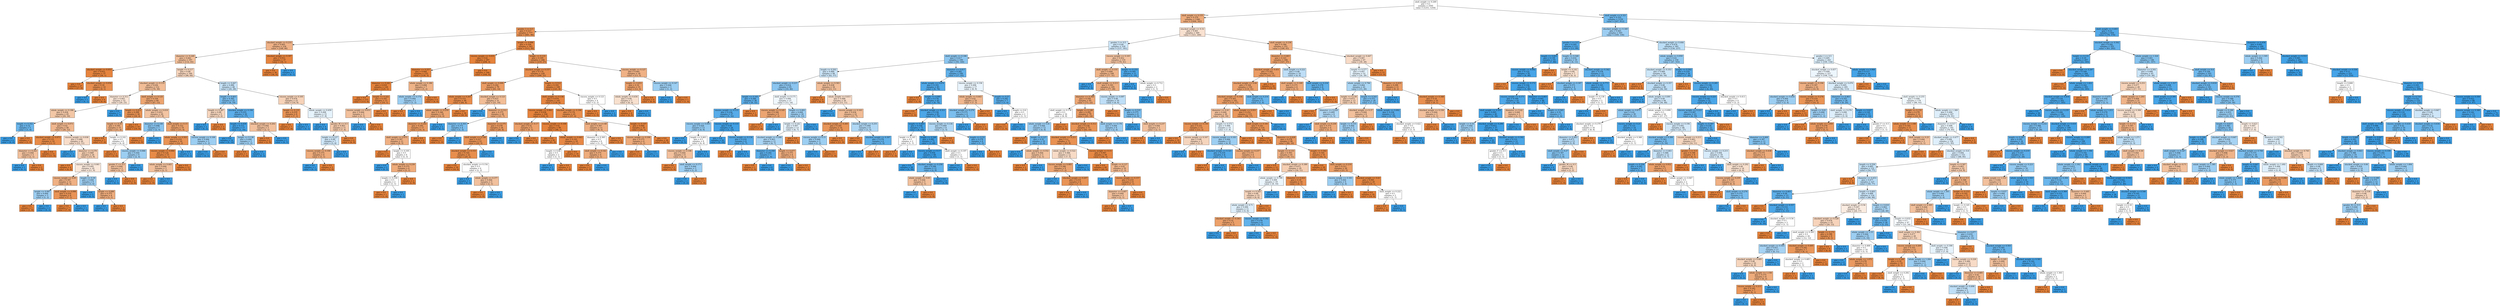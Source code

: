 digraph Tree {
node [shape=box, style="filled", color="black"] ;
0 [label="shell_weight <= 0.249\ngini = 0.5\nsamples = 2505\nvalue = [1251, 1254]", fillcolor="#ffffff"] ;
1 [label="shell_weight <= 0.155\ngini = 0.379\nsamples = 1346\nvalue = [1004, 342]", fillcolor="#eeac7c"] ;
0 -> 1 [labeldistance=2.5, labelangle=45, headlabel="True"] ;
2 [label="gender_I <= 0.5\ngini = 0.217\nsamples = 777\nvalue = [681, 96]", fillcolor="#e99355"] ;
1 -> 2 ;
3 [label="shucked_weight <= 0.233\ngini = 0.405\nsamples = 234\nvalue = [168, 66]", fillcolor="#efb287"] ;
2 -> 3 ;
4 [label="diameter <= 0.248\ngini = 0.442\nsamples = 197\nvalue = [132, 65]", fillcolor="#f2bf9a"] ;
3 -> 4 ;
5 [label="shucked_weight <= 0.053\ngini = 0.053\nsamples = 37\nvalue = [36, 1]", fillcolor="#e6843e"] ;
4 -> 5 ;
6 [label="gini = 0.0\nsamples = 27\nvalue = [27, 0]", fillcolor="#e58139"] ;
5 -> 6 ;
7 [label="shucked_weight <= 0.054\ngini = 0.18\nsamples = 10\nvalue = [9, 1]", fillcolor="#e88f4f"] ;
5 -> 7 ;
8 [label="gini = 0.0\nsamples = 1\nvalue = [0, 1]", fillcolor="#399de5"] ;
7 -> 8 ;
9 [label="gini = 0.0\nsamples = 9\nvalue = [9, 0]", fillcolor="#e58139"] ;
7 -> 9 ;
10 [label="height <= 0.117\ngini = 0.48\nsamples = 160\nvalue = [96, 64]", fillcolor="#f6d5bd"] ;
4 -> 10 ;
11 [label="shucked_weight <= 0.133\ngini = 0.436\nsamples = 112\nvalue = [76, 36]", fillcolor="#f1bd97"] ;
10 -> 11 ;
12 [label="diameter <= 0.312\ngini = 0.493\nsamples = 52\nvalue = [29, 23]", fillcolor="#fae5d6"] ;
11 -> 12 ;
13 [label="whole_weight <= 0.186\ngini = 0.458\nsamples = 45\nvalue = [29, 16]", fillcolor="#f3c7a6"] ;
12 -> 13 ;
14 [label="length <= 0.352\ngini = 0.32\nsamples = 5\nvalue = [1, 4]", fillcolor="#6ab6ec"] ;
13 -> 14 ;
15 [label="gini = 0.0\nsamples = 4\nvalue = [0, 4]", fillcolor="#399de5"] ;
14 -> 15 ;
16 [label="gini = 0.0\nsamples = 1\nvalue = [1, 0]", fillcolor="#e58139"] ;
14 -> 16 ;
17 [label="shell_weight <= 0.073\ngini = 0.42\nsamples = 40\nvalue = [28, 12]", fillcolor="#f0b78e"] ;
13 -> 17 ;
18 [label="shucked_weight <= 0.073\ngini = 0.133\nsamples = 14\nvalue = [13, 1]", fillcolor="#e78b48"] ;
17 -> 18 ;
19 [label="diameter <= 0.262\ngini = 0.444\nsamples = 3\nvalue = [2, 1]", fillcolor="#f2c09c"] ;
18 -> 19 ;
20 [label="gini = 0.0\nsamples = 1\nvalue = [0, 1]", fillcolor="#399de5"] ;
19 -> 20 ;
21 [label="gini = 0.0\nsamples = 2\nvalue = [2, 0]", fillcolor="#e58139"] ;
19 -> 21 ;
22 [label="gini = 0.0\nsamples = 11\nvalue = [11, 0]", fillcolor="#e58139"] ;
18 -> 22 ;
23 [label="viscera_weight <= 0.038\ngini = 0.488\nsamples = 26\nvalue = [15, 11]", fillcolor="#f8ddca"] ;
17 -> 23 ;
24 [label="gini = 0.0\nsamples = 2\nvalue = [0, 2]", fillcolor="#399de5"] ;
23 -> 24 ;
25 [label="diameter <= 0.278\ngini = 0.469\nsamples = 24\nvalue = [15, 9]", fillcolor="#f5cdb0"] ;
23 -> 25 ;
26 [label="gini = 0.0\nsamples = 4\nvalue = [4, 0]", fillcolor="#e58139"] ;
25 -> 26 ;
27 [label="viscera_weight <= 0.061\ngini = 0.495\nsamples = 20\nvalue = [11, 9]", fillcolor="#fae8db"] ;
25 -> 27 ;
28 [label="viscera_weight <= 0.05\ngini = 0.397\nsamples = 11\nvalue = [8, 3]", fillcolor="#efb083"] ;
27 -> 28 ;
29 [label="height <= 0.087\ngini = 0.444\nsamples = 3\nvalue = [1, 2]", fillcolor="#9ccef2"] ;
28 -> 29 ;
30 [label="gini = 0.0\nsamples = 1\nvalue = [1, 0]", fillcolor="#e58139"] ;
29 -> 30 ;
31 [label="gini = 0.0\nsamples = 2\nvalue = [0, 2]", fillcolor="#399de5"] ;
29 -> 31 ;
32 [label="shell_weight <= 0.098\ngini = 0.219\nsamples = 8\nvalue = [7, 1]", fillcolor="#e99355"] ;
28 -> 32 ;
33 [label="gini = 0.0\nsamples = 7\nvalue = [7, 0]", fillcolor="#e58139"] ;
32 -> 33 ;
34 [label="gini = 0.0\nsamples = 1\nvalue = [0, 1]", fillcolor="#399de5"] ;
32 -> 34 ;
35 [label="length <= 0.39\ngini = 0.444\nsamples = 9\nvalue = [3, 6]", fillcolor="#9ccef2"] ;
27 -> 35 ;
36 [label="gini = 0.0\nsamples = 5\nvalue = [0, 5]", fillcolor="#399de5"] ;
35 -> 36 ;
37 [label="height <= 0.088\ngini = 0.375\nsamples = 4\nvalue = [3, 1]", fillcolor="#eeab7b"] ;
35 -> 37 ;
38 [label="gini = 0.0\nsamples = 1\nvalue = [0, 1]", fillcolor="#399de5"] ;
37 -> 38 ;
39 [label="gini = 0.0\nsamples = 3\nvalue = [3, 0]", fillcolor="#e58139"] ;
37 -> 39 ;
40 [label="gini = 0.0\nsamples = 7\nvalue = [0, 7]", fillcolor="#399de5"] ;
12 -> 40 ;
41 [label="shell_weight <= 0.125\ngini = 0.339\nsamples = 60\nvalue = [47, 13]", fillcolor="#eca470"] ;
11 -> 41 ;
42 [label="length <= 0.412\ngini = 0.208\nsamples = 34\nvalue = [30, 4]", fillcolor="#e89253"] ;
41 -> 42 ;
43 [label="length <= 0.39\ngini = 0.391\nsamples = 15\nvalue = [11, 4]", fillcolor="#eeaf81"] ;
42 -> 43 ;
44 [label="gini = 0.0\nsamples = 7\nvalue = [7, 0]", fillcolor="#e58139"] ;
43 -> 44 ;
45 [label="height <= 0.102\ngini = 0.5\nsamples = 8\nvalue = [4, 4]", fillcolor="#ffffff"] ;
43 -> 45 ;
46 [label="gini = 0.0\nsamples = 2\nvalue = [2, 0]", fillcolor="#e58139"] ;
45 -> 46 ;
47 [label="viscera_weight <= 0.066\ngini = 0.444\nsamples = 6\nvalue = [2, 4]", fillcolor="#9ccef2"] ;
45 -> 47 ;
48 [label="gender_F <= 0.5\ngini = 0.444\nsamples = 3\nvalue = [2, 1]", fillcolor="#f2c09c"] ;
47 -> 48 ;
49 [label="gini = 0.0\nsamples = 1\nvalue = [0, 1]", fillcolor="#399de5"] ;
48 -> 49 ;
50 [label="gini = 0.0\nsamples = 2\nvalue = [2, 0]", fillcolor="#e58139"] ;
48 -> 50 ;
51 [label="gini = 0.0\nsamples = 3\nvalue = [0, 3]", fillcolor="#399de5"] ;
47 -> 51 ;
52 [label="gini = 0.0\nsamples = 19\nvalue = [19, 0]", fillcolor="#e58139"] ;
42 -> 52 ;
53 [label="whole_weight <= 0.418\ngini = 0.453\nsamples = 26\nvalue = [17, 9]", fillcolor="#f3c4a2"] ;
41 -> 53 ;
54 [label="diameter <= 0.338\ngini = 0.408\nsamples = 7\nvalue = [2, 5]", fillcolor="#88c4ef"] ;
53 -> 54 ;
55 [label="gini = 0.0\nsamples = 2\nvalue = [2, 0]", fillcolor="#e58139"] ;
54 -> 55 ;
56 [label="gini = 0.0\nsamples = 5\nvalue = [0, 5]", fillcolor="#399de5"] ;
54 -> 56 ;
57 [label="shell_weight <= 0.15\ngini = 0.332\nsamples = 19\nvalue = [15, 4]", fillcolor="#eca36e"] ;
53 -> 57 ;
58 [label="whole_weight <= 0.503\ngini = 0.219\nsamples = 16\nvalue = [14, 2]", fillcolor="#e99355"] ;
57 -> 58 ;
59 [label="viscera_weight <= 0.084\ngini = 0.124\nsamples = 15\nvalue = [14, 1]", fillcolor="#e78a47"] ;
58 -> 59 ;
60 [label="whole_weight <= 0.443\ngini = 0.444\nsamples = 3\nvalue = [2, 1]", fillcolor="#f2c09c"] ;
59 -> 60 ;
61 [label="gini = 0.0\nsamples = 2\nvalue = [2, 0]", fillcolor="#e58139"] ;
60 -> 61 ;
62 [label="gini = 0.0\nsamples = 1\nvalue = [0, 1]", fillcolor="#399de5"] ;
60 -> 62 ;
63 [label="gini = 0.0\nsamples = 12\nvalue = [12, 0]", fillcolor="#e58139"] ;
59 -> 63 ;
64 [label="gini = 0.0\nsamples = 1\nvalue = [0, 1]", fillcolor="#399de5"] ;
58 -> 64 ;
65 [label="viscera_weight <= 0.108\ngini = 0.444\nsamples = 3\nvalue = [1, 2]", fillcolor="#9ccef2"] ;
57 -> 65 ;
66 [label="gini = 0.0\nsamples = 2\nvalue = [0, 2]", fillcolor="#399de5"] ;
65 -> 66 ;
67 [label="gini = 0.0\nsamples = 1\nvalue = [1, 0]", fillcolor="#e58139"] ;
65 -> 67 ;
68 [label="length <= 0.447\ngini = 0.486\nsamples = 48\nvalue = [20, 28]", fillcolor="#c6e3f8"] ;
10 -> 68 ;
69 [label="length <= 0.403\ngini = 0.365\nsamples = 25\nvalue = [6, 19]", fillcolor="#78bced"] ;
68 -> 69 ;
70 [label="length <= 0.387\ngini = 0.48\nsamples = 5\nvalue = [3, 2]", fillcolor="#f6d5bd"] ;
69 -> 70 ;
71 [label="gini = 0.0\nsamples = 2\nvalue = [0, 2]", fillcolor="#399de5"] ;
70 -> 71 ;
72 [label="gini = 0.0\nsamples = 3\nvalue = [3, 0]", fillcolor="#e58139"] ;
70 -> 72 ;
73 [label="shucked_weight <= 0.194\ngini = 0.255\nsamples = 20\nvalue = [3, 17]", fillcolor="#5caeea"] ;
69 -> 73 ;
74 [label="length <= 0.438\ngini = 0.111\nsamples = 17\nvalue = [1, 16]", fillcolor="#45a3e7"] ;
73 -> 74 ;
75 [label="gini = 0.0\nsamples = 14\nvalue = [0, 14]", fillcolor="#399de5"] ;
74 -> 75 ;
76 [label="height <= 0.138\ngini = 0.444\nsamples = 3\nvalue = [1, 2]", fillcolor="#9ccef2"] ;
74 -> 76 ;
77 [label="gini = 0.0\nsamples = 1\nvalue = [1, 0]", fillcolor="#e58139"] ;
76 -> 77 ;
78 [label="gini = 0.0\nsamples = 2\nvalue = [0, 2]", fillcolor="#399de5"] ;
76 -> 78 ;
79 [label="shucked_weight <= 0.202\ngini = 0.444\nsamples = 3\nvalue = [2, 1]", fillcolor="#f2c09c"] ;
73 -> 79 ;
80 [label="gini = 0.0\nsamples = 2\nvalue = [2, 0]", fillcolor="#e58139"] ;
79 -> 80 ;
81 [label="gini = 0.0\nsamples = 1\nvalue = [0, 1]", fillcolor="#399de5"] ;
79 -> 81 ;
82 [label="viscera_weight <= 0.105\ngini = 0.476\nsamples = 23\nvalue = [14, 9]", fillcolor="#f6d2b8"] ;
68 -> 82 ;
83 [label="height <= 0.135\ngini = 0.219\nsamples = 8\nvalue = [7, 1]", fillcolor="#e99355"] ;
82 -> 83 ;
84 [label="gini = 0.0\nsamples = 7\nvalue = [7, 0]", fillcolor="#e58139"] ;
83 -> 84 ;
85 [label="gini = 0.0\nsamples = 1\nvalue = [0, 1]", fillcolor="#399de5"] ;
83 -> 85 ;
86 [label="whole_weight <= 0.459\ngini = 0.498\nsamples = 15\nvalue = [7, 8]", fillcolor="#e6f3fc"] ;
82 -> 86 ;
87 [label="gini = 0.0\nsamples = 4\nvalue = [0, 4]", fillcolor="#399de5"] ;
86 -> 87 ;
88 [label="gender_M <= 0.5\ngini = 0.463\nsamples = 11\nvalue = [7, 4]", fillcolor="#f4c9aa"] ;
86 -> 88 ;
89 [label="height <= 0.127\ngini = 0.49\nsamples = 7\nvalue = [3, 4]", fillcolor="#cee6f8"] ;
88 -> 89 ;
90 [label="viscera_weight <= 0.106\ngini = 0.375\nsamples = 4\nvalue = [3, 1]", fillcolor="#eeab7b"] ;
89 -> 90 ;
91 [label="gini = 0.0\nsamples = 1\nvalue = [0, 1]", fillcolor="#399de5"] ;
90 -> 91 ;
92 [label="gini = 0.0\nsamples = 3\nvalue = [3, 0]", fillcolor="#e58139"] ;
90 -> 92 ;
93 [label="gini = 0.0\nsamples = 3\nvalue = [0, 3]", fillcolor="#399de5"] ;
89 -> 93 ;
94 [label="gini = 0.0\nsamples = 4\nvalue = [4, 0]", fillcolor="#e58139"] ;
88 -> 94 ;
95 [label="shucked_weight <= 0.397\ngini = 0.053\nsamples = 37\nvalue = [36, 1]", fillcolor="#e6843e"] ;
3 -> 95 ;
96 [label="gini = 0.0\nsamples = 36\nvalue = [36, 0]", fillcolor="#e58139"] ;
95 -> 96 ;
97 [label="gini = 0.0\nsamples = 1\nvalue = [0, 1]", fillcolor="#399de5"] ;
95 -> 97 ;
98 [label="height <= 0.098\ngini = 0.104\nsamples = 543\nvalue = [513, 30]", fillcolor="#e78845"] ;
2 -> 98 ;
99 [label="viscera_weight <= 0.035\ngini = 0.02\nsamples = 297\nvalue = [294, 3]", fillcolor="#e5823b"] ;
98 -> 99 ;
100 [label="diameter <= 0.257\ngini = 0.044\nsamples = 133\nvalue = [130, 3]", fillcolor="#e6843e"] ;
99 -> 100 ;
101 [label="diameter <= 0.242\ngini = 0.016\nsamples = 126\nvalue = [125, 1]", fillcolor="#e5823b"] ;
100 -> 101 ;
102 [label="gini = 0.0\nsamples = 115\nvalue = [115, 0]", fillcolor="#e58139"] ;
101 -> 102 ;
103 [label="length <= 0.322\ngini = 0.165\nsamples = 11\nvalue = [10, 1]", fillcolor="#e88e4d"] ;
101 -> 103 ;
104 [label="viscera_weight <= 0.033\ngini = 0.444\nsamples = 3\nvalue = [2, 1]", fillcolor="#f2c09c"] ;
103 -> 104 ;
105 [label="gini = 0.0\nsamples = 1\nvalue = [0, 1]", fillcolor="#399de5"] ;
104 -> 105 ;
106 [label="gini = 0.0\nsamples = 2\nvalue = [2, 0]", fillcolor="#e58139"] ;
104 -> 106 ;
107 [label="gini = 0.0\nsamples = 8\nvalue = [8, 0]", fillcolor="#e58139"] ;
103 -> 107 ;
108 [label="whole_weight <= 0.186\ngini = 0.408\nsamples = 7\nvalue = [5, 2]", fillcolor="#efb388"] ;
100 -> 108 ;
109 [label="whole_weight <= 0.174\ngini = 0.444\nsamples = 3\nvalue = [1, 2]", fillcolor="#9ccef2"] ;
108 -> 109 ;
110 [label="gini = 0.0\nsamples = 1\nvalue = [1, 0]", fillcolor="#e58139"] ;
109 -> 110 ;
111 [label="gini = 0.0\nsamples = 2\nvalue = [0, 2]", fillcolor="#399de5"] ;
109 -> 111 ;
112 [label="gini = 0.0\nsamples = 4\nvalue = [4, 0]", fillcolor="#e58139"] ;
108 -> 112 ;
113 [label="gini = 0.0\nsamples = 164\nvalue = [164, 0]", fillcolor="#e58139"] ;
99 -> 113 ;
114 [label="height <= 0.133\ngini = 0.195\nsamples = 246\nvalue = [219, 27]", fillcolor="#e89151"] ;
98 -> 114 ;
115 [label="shucked_weight <= 0.157\ngini = 0.174\nsamples = 228\nvalue = [206, 22]", fillcolor="#e88e4e"] ;
114 -> 115 ;
116 [label="shell_weight <= 0.099\ngini = 0.292\nsamples = 79\nvalue = [65, 14]", fillcolor="#eb9c64"] ;
115 -> 116 ;
117 [label="whole_weight <= 0.263\ngini = 0.153\nsamples = 48\nvalue = [44, 4]", fillcolor="#e78c4b"] ;
116 -> 117 ;
118 [label="whole_weight <= 0.259\ngini = 0.346\nsamples = 18\nvalue = [14, 4]", fillcolor="#eca572"] ;
117 -> 118 ;
119 [label="diameter <= 0.282\ngini = 0.291\nsamples = 17\nvalue = [14, 3]", fillcolor="#eb9c63"] ;
118 -> 119 ;
120 [label="shell_weight <= 0.071\ngini = 0.397\nsamples = 11\nvalue = [8, 3]", fillcolor="#efb083"] ;
119 -> 120 ;
121 [label="gini = 0.0\nsamples = 5\nvalue = [5, 0]", fillcolor="#e58139"] ;
120 -> 121 ;
122 [label="height <= 0.105\ngini = 0.5\nsamples = 6\nvalue = [3, 3]", fillcolor="#ffffff"] ;
120 -> 122 ;
123 [label="gini = 0.0\nsamples = 2\nvalue = [0, 2]", fillcolor="#399de5"] ;
122 -> 123 ;
124 [label="whole_weight <= 0.239\ngini = 0.375\nsamples = 4\nvalue = [3, 1]", fillcolor="#eeab7b"] ;
122 -> 124 ;
125 [label="length <= 0.358\ngini = 0.5\nsamples = 2\nvalue = [1, 1]", fillcolor="#ffffff"] ;
124 -> 125 ;
126 [label="gini = 0.0\nsamples = 1\nvalue = [1, 0]", fillcolor="#e58139"] ;
125 -> 126 ;
127 [label="gini = 0.0\nsamples = 1\nvalue = [0, 1]", fillcolor="#399de5"] ;
125 -> 127 ;
128 [label="gini = 0.0\nsamples = 2\nvalue = [2, 0]", fillcolor="#e58139"] ;
124 -> 128 ;
129 [label="gini = 0.0\nsamples = 6\nvalue = [6, 0]", fillcolor="#e58139"] ;
119 -> 129 ;
130 [label="gini = 0.0\nsamples = 1\nvalue = [0, 1]", fillcolor="#399de5"] ;
118 -> 130 ;
131 [label="gini = 0.0\nsamples = 30\nvalue = [30, 0]", fillcolor="#e58139"] ;
117 -> 131 ;
132 [label="shucked_weight <= 0.123\ngini = 0.437\nsamples = 31\nvalue = [21, 10]", fillcolor="#f1bd97"] ;
116 -> 132 ;
133 [label="gini = 0.0\nsamples = 3\nvalue = [0, 3]", fillcolor="#399de5"] ;
132 -> 133 ;
134 [label="diameter <= 0.312\ngini = 0.375\nsamples = 28\nvalue = [21, 7]", fillcolor="#eeab7b"] ;
132 -> 134 ;
135 [label="diameter <= 0.303\ngini = 0.375\nsamples = 4\nvalue = [1, 3]", fillcolor="#7bbeee"] ;
134 -> 135 ;
136 [label="gini = 0.0\nsamples = 1\nvalue = [1, 0]", fillcolor="#e58139"] ;
135 -> 136 ;
137 [label="gini = 0.0\nsamples = 3\nvalue = [0, 3]", fillcolor="#399de5"] ;
135 -> 137 ;
138 [label="diameter <= 0.375\ngini = 0.278\nsamples = 24\nvalue = [20, 4]", fillcolor="#ea9a61"] ;
134 -> 138 ;
139 [label="shell_weight <= 0.146\ngini = 0.227\nsamples = 23\nvalue = [20, 3]", fillcolor="#e99457"] ;
138 -> 139 ;
140 [label="shucked_weight <= 0.153\ngini = 0.165\nsamples = 22\nvalue = [20, 2]", fillcolor="#e88e4d"] ;
139 -> 140 ;
141 [label="gini = 0.0\nsamples = 18\nvalue = [18, 0]", fillcolor="#e58139"] ;
140 -> 141 ;
142 [label="shucked_weight <= 0.154\ngini = 0.5\nsamples = 4\nvalue = [2, 2]", fillcolor="#ffffff"] ;
140 -> 142 ;
143 [label="gini = 0.0\nsamples = 1\nvalue = [0, 1]", fillcolor="#399de5"] ;
142 -> 143 ;
144 [label="whole_weight <= 0.377\ngini = 0.444\nsamples = 3\nvalue = [2, 1]", fillcolor="#f2c09c"] ;
142 -> 144 ;
145 [label="gini = 0.0\nsamples = 2\nvalue = [2, 0]", fillcolor="#e58139"] ;
144 -> 145 ;
146 [label="gini = 0.0\nsamples = 1\nvalue = [0, 1]", fillcolor="#399de5"] ;
144 -> 146 ;
147 [label="gini = 0.0\nsamples = 1\nvalue = [0, 1]", fillcolor="#399de5"] ;
139 -> 147 ;
148 [label="gini = 0.0\nsamples = 1\nvalue = [0, 1]", fillcolor="#399de5"] ;
138 -> 148 ;
149 [label="length <= 0.512\ngini = 0.102\nsamples = 149\nvalue = [141, 8]", fillcolor="#e68844"] ;
115 -> 149 ;
150 [label="shell_weight <= 0.136\ngini = 0.079\nsamples = 145\nvalue = [139, 6]", fillcolor="#e68642"] ;
149 -> 150 ;
151 [label="viscera_weight <= 0.063\ngini = 0.038\nsamples = 104\nvalue = [102, 2]", fillcolor="#e6833d"] ;
150 -> 151 ;
152 [label="shucked_weight <= 0.17\ngini = 0.32\nsamples = 5\nvalue = [4, 1]", fillcolor="#eca06a"] ;
151 -> 152 ;
153 [label="gini = 0.0\nsamples = 1\nvalue = [0, 1]", fillcolor="#399de5"] ;
152 -> 153 ;
154 [label="gini = 0.0\nsamples = 4\nvalue = [4, 0]", fillcolor="#e58139"] ;
152 -> 154 ;
155 [label="viscera_weight <= 0.108\ngini = 0.02\nsamples = 99\nvalue = [98, 1]", fillcolor="#e5823b"] ;
151 -> 155 ;
156 [label="gini = 0.0\nsamples = 81\nvalue = [81, 0]", fillcolor="#e58139"] ;
155 -> 156 ;
157 [label="whole_weight <= 0.443\ngini = 0.105\nsamples = 18\nvalue = [17, 1]", fillcolor="#e78845"] ;
155 -> 157 ;
158 [label="length <= 0.46\ngini = 0.5\nsamples = 2\nvalue = [1, 1]", fillcolor="#ffffff"] ;
157 -> 158 ;
159 [label="gini = 0.0\nsamples = 1\nvalue = [0, 1]", fillcolor="#399de5"] ;
158 -> 159 ;
160 [label="gini = 0.0\nsamples = 1\nvalue = [1, 0]", fillcolor="#e58139"] ;
158 -> 160 ;
161 [label="gini = 0.0\nsamples = 16\nvalue = [16, 0]", fillcolor="#e58139"] ;
157 -> 161 ;
162 [label="shucked_weight <= 0.196\ngini = 0.176\nsamples = 41\nvalue = [37, 4]", fillcolor="#e88f4e"] ;
150 -> 162 ;
163 [label="shell_weight <= 0.148\ngini = 0.397\nsamples = 11\nvalue = [8, 3]", fillcolor="#efb083"] ;
162 -> 163 ;
164 [label="diameter <= 0.365\ngini = 0.5\nsamples = 6\nvalue = [3, 3]", fillcolor="#ffffff"] ;
163 -> 164 ;
165 [label="shell_weight <= 0.142\ngini = 0.375\nsamples = 4\nvalue = [3, 1]", fillcolor="#eeab7b"] ;
164 -> 165 ;
166 [label="gini = 0.0\nsamples = 3\nvalue = [3, 0]", fillcolor="#e58139"] ;
165 -> 166 ;
167 [label="gini = 0.0\nsamples = 1\nvalue = [0, 1]", fillcolor="#399de5"] ;
165 -> 167 ;
168 [label="gini = 0.0\nsamples = 2\nvalue = [0, 2]", fillcolor="#399de5"] ;
164 -> 168 ;
169 [label="gini = 0.0\nsamples = 5\nvalue = [5, 0]", fillcolor="#e58139"] ;
163 -> 169 ;
170 [label="height <= 0.107\ngini = 0.064\nsamples = 30\nvalue = [29, 1]", fillcolor="#e68540"] ;
162 -> 170 ;
171 [label="viscera_weight <= 0.106\ngini = 0.375\nsamples = 4\nvalue = [3, 1]", fillcolor="#eeab7b"] ;
170 -> 171 ;
172 [label="gini = 0.0\nsamples = 3\nvalue = [3, 0]", fillcolor="#e58139"] ;
171 -> 172 ;
173 [label="gini = 0.0\nsamples = 1\nvalue = [0, 1]", fillcolor="#399de5"] ;
171 -> 173 ;
174 [label="gini = 0.0\nsamples = 26\nvalue = [26, 0]", fillcolor="#e58139"] ;
170 -> 174 ;
175 [label="viscera_weight <= 0.123\ngini = 0.5\nsamples = 4\nvalue = [2, 2]", fillcolor="#ffffff"] ;
149 -> 175 ;
176 [label="gini = 0.0\nsamples = 2\nvalue = [2, 0]", fillcolor="#e58139"] ;
175 -> 176 ;
177 [label="gini = 0.0\nsamples = 2\nvalue = [0, 2]", fillcolor="#399de5"] ;
175 -> 177 ;
178 [label="viscera_weight <= 0.127\ngini = 0.401\nsamples = 18\nvalue = [13, 5]", fillcolor="#efb185"] ;
114 -> 178 ;
179 [label="length <= 0.453\ngini = 0.32\nsamples = 15\nvalue = [12, 3]", fillcolor="#eca06a"] ;
178 -> 179 ;
180 [label="whole_weight <= 0.434\ngini = 0.49\nsamples = 7\nvalue = [4, 3]", fillcolor="#f8e0ce"] ;
179 -> 180 ;
181 [label="gini = 0.0\nsamples = 4\nvalue = [4, 0]", fillcolor="#e58139"] ;
180 -> 181 ;
182 [label="gini = 0.0\nsamples = 3\nvalue = [0, 3]", fillcolor="#399de5"] ;
180 -> 182 ;
183 [label="gini = 0.0\nsamples = 8\nvalue = [8, 0]", fillcolor="#e58139"] ;
179 -> 183 ;
184 [label="viscera_weight <= 0.147\ngini = 0.444\nsamples = 3\nvalue = [1, 2]", fillcolor="#9ccef2"] ;
178 -> 184 ;
185 [label="gini = 0.0\nsamples = 2\nvalue = [0, 2]", fillcolor="#399de5"] ;
184 -> 185 ;
186 [label="gini = 0.0\nsamples = 1\nvalue = [1, 0]", fillcolor="#e58139"] ;
184 -> 186 ;
187 [label="shucked_weight <= 0.32\ngini = 0.491\nsamples = 569\nvalue = [323, 246]", fillcolor="#f9e1d0"] ;
1 -> 187 ;
188 [label="gender_I <= 0.5\ngini = 0.49\nsamples = 318\nvalue = [137, 181]", fillcolor="#cfe7f9"] ;
187 -> 188 ;
189 [label="shell_weight <= 0.186\ngini = 0.417\nsamples = 199\nvalue = [59, 140]", fillcolor="#8cc6f0"] ;
188 -> 189 ;
190 [label="length <= 0.502\ngini = 0.489\nsamples = 99\nvalue = [42, 57]", fillcolor="#cbe5f8"] ;
189 -> 190 ;
191 [label="shucked_weight <= 0.237\ngini = 0.414\nsamples = 65\nvalue = [19, 46]", fillcolor="#8bc5f0"] ;
190 -> 191 ;
192 [label="height <= 0.165\ngini = 0.266\nsamples = 38\nvalue = [6, 32]", fillcolor="#5eafea"] ;
191 -> 192 ;
193 [label="viscera_weight <= 0.115\ngini = 0.234\nsamples = 37\nvalue = [5, 32]", fillcolor="#58ace9"] ;
192 -> 193 ;
194 [label="viscera_weight <= 0.095\ngini = 0.426\nsamples = 13\nvalue = [4, 9]", fillcolor="#91c9f1"] ;
193 -> 194 ;
195 [label="gini = 0.0\nsamples = 5\nvalue = [0, 5]", fillcolor="#399de5"] ;
194 -> 195 ;
196 [label="length <= 0.463\ngini = 0.5\nsamples = 8\nvalue = [4, 4]", fillcolor="#ffffff"] ;
194 -> 196 ;
197 [label="viscera_weight <= 0.106\ngini = 0.444\nsamples = 6\nvalue = [4, 2]", fillcolor="#f2c09c"] ;
196 -> 197 ;
198 [label="gini = 0.0\nsamples = 3\nvalue = [3, 0]", fillcolor="#e58139"] ;
197 -> 198 ;
199 [label="shell_weight <= 0.171\ngini = 0.444\nsamples = 3\nvalue = [1, 2]", fillcolor="#9ccef2"] ;
197 -> 199 ;
200 [label="gini = 0.0\nsamples = 2\nvalue = [0, 2]", fillcolor="#399de5"] ;
199 -> 200 ;
201 [label="gini = 0.0\nsamples = 1\nvalue = [1, 0]", fillcolor="#e58139"] ;
199 -> 201 ;
202 [label="gini = 0.0\nsamples = 2\nvalue = [0, 2]", fillcolor="#399de5"] ;
196 -> 202 ;
203 [label="viscera_weight <= 0.133\ngini = 0.08\nsamples = 24\nvalue = [1, 23]", fillcolor="#42a1e6"] ;
193 -> 203 ;
204 [label="gini = 0.0\nsamples = 16\nvalue = [0, 16]", fillcolor="#399de5"] ;
203 -> 204 ;
205 [label="viscera_weight <= 0.134\ngini = 0.219\nsamples = 8\nvalue = [1, 7]", fillcolor="#55abe9"] ;
203 -> 205 ;
206 [label="gini = 0.0\nsamples = 1\nvalue = [1, 0]", fillcolor="#e58139"] ;
205 -> 206 ;
207 [label="gini = 0.0\nsamples = 7\nvalue = [0, 7]", fillcolor="#399de5"] ;
205 -> 207 ;
208 [label="gini = 0.0\nsamples = 1\nvalue = [1, 0]", fillcolor="#e58139"] ;
192 -> 208 ;
209 [label="shell_weight <= 0.171\ngini = 0.499\nsamples = 27\nvalue = [13, 14]", fillcolor="#f1f8fd"] ;
191 -> 209 ;
210 [label="viscera_weight <= 0.145\ngini = 0.346\nsamples = 9\nvalue = [7, 2]", fillcolor="#eca572"] ;
209 -> 210 ;
211 [label="gini = 0.0\nsamples = 7\nvalue = [7, 0]", fillcolor="#e58139"] ;
210 -> 211 ;
212 [label="gini = 0.0\nsamples = 2\nvalue = [0, 2]", fillcolor="#399de5"] ;
210 -> 212 ;
213 [label="length <= 0.493\ngini = 0.444\nsamples = 18\nvalue = [6, 12]", fillcolor="#9ccef2"] ;
209 -> 213 ;
214 [label="height <= 0.142\ngini = 0.497\nsamples = 13\nvalue = [6, 7]", fillcolor="#e3f1fb"] ;
213 -> 214 ;
215 [label="shucked_weight <= 0.268\ngini = 0.463\nsamples = 11\nvalue = [4, 7]", fillcolor="#aad5f4"] ;
214 -> 215 ;
216 [label="diameter <= 0.358\ngini = 0.245\nsamples = 7\nvalue = [1, 6]", fillcolor="#5aade9"] ;
215 -> 216 ;
217 [label="gini = 0.0\nsamples = 1\nvalue = [1, 0]", fillcolor="#e58139"] ;
216 -> 217 ;
218 [label="gini = 0.0\nsamples = 6\nvalue = [0, 6]", fillcolor="#399de5"] ;
216 -> 218 ;
219 [label="length <= 0.477\ngini = 0.375\nsamples = 4\nvalue = [3, 1]", fillcolor="#eeab7b"] ;
215 -> 219 ;
220 [label="gini = 0.0\nsamples = 1\nvalue = [0, 1]", fillcolor="#399de5"] ;
219 -> 220 ;
221 [label="gini = 0.0\nsamples = 3\nvalue = [3, 0]", fillcolor="#e58139"] ;
219 -> 221 ;
222 [label="gini = 0.0\nsamples = 2\nvalue = [2, 0]", fillcolor="#e58139"] ;
214 -> 222 ;
223 [label="gini = 0.0\nsamples = 5\nvalue = [0, 5]", fillcolor="#399de5"] ;
213 -> 223 ;
224 [label="whole_weight <= 0.583\ngini = 0.438\nsamples = 34\nvalue = [23, 11]", fillcolor="#f1bd98"] ;
190 -> 224 ;
225 [label="gini = 0.0\nsamples = 8\nvalue = [8, 0]", fillcolor="#e58139"] ;
224 -> 225 ;
226 [label="whole_weight <= 0.611\ngini = 0.488\nsamples = 26\nvalue = [15, 11]", fillcolor="#f8ddca"] ;
224 -> 226 ;
227 [label="gini = 0.0\nsamples = 4\nvalue = [0, 4]", fillcolor="#399de5"] ;
226 -> 227 ;
228 [label="viscera_weight <= 0.163\ngini = 0.434\nsamples = 22\nvalue = [15, 7]", fillcolor="#f1bc95"] ;
226 -> 228 ;
229 [label="shucked_weight <= 0.265\ngini = 0.245\nsamples = 14\nvalue = [12, 2]", fillcolor="#e9965a"] ;
228 -> 229 ;
230 [label="viscera_weight <= 0.15\ngini = 0.444\nsamples = 3\nvalue = [1, 2]", fillcolor="#9ccef2"] ;
229 -> 230 ;
231 [label="gini = 0.0\nsamples = 2\nvalue = [0, 2]", fillcolor="#399de5"] ;
230 -> 231 ;
232 [label="gini = 0.0\nsamples = 1\nvalue = [1, 0]", fillcolor="#e58139"] ;
230 -> 232 ;
233 [label="gini = 0.0\nsamples = 11\nvalue = [11, 0]", fillcolor="#e58139"] ;
229 -> 233 ;
234 [label="shucked_weight <= 0.255\ngini = 0.469\nsamples = 8\nvalue = [3, 5]", fillcolor="#b0d8f5"] ;
228 -> 234 ;
235 [label="gini = 0.0\nsamples = 2\nvalue = [2, 0]", fillcolor="#e58139"] ;
234 -> 235 ;
236 [label="shucked_weight <= 0.307\ngini = 0.278\nsamples = 6\nvalue = [1, 5]", fillcolor="#61b1ea"] ;
234 -> 236 ;
237 [label="gini = 0.0\nsamples = 5\nvalue = [0, 5]", fillcolor="#399de5"] ;
236 -> 237 ;
238 [label="gini = 0.0\nsamples = 1\nvalue = [1, 0]", fillcolor="#e58139"] ;
236 -> 238 ;
239 [label="diameter <= 0.417\ngini = 0.282\nsamples = 100\nvalue = [17, 83]", fillcolor="#62b1ea"] ;
189 -> 239 ;
240 [label="whole_weight <= 0.476\ngini = 0.193\nsamples = 83\nvalue = [9, 74]", fillcolor="#51a9e8"] ;
239 -> 240 ;
241 [label="gini = 0.0\nsamples = 1\nvalue = [1, 0]", fillcolor="#e58139"] ;
240 -> 241 ;
242 [label="height <= 0.095\ngini = 0.176\nsamples = 82\nvalue = [8, 74]", fillcolor="#4ea8e8"] ;
240 -> 242 ;
243 [label="gini = 0.0\nsamples = 1\nvalue = [1, 0]", fillcolor="#e58139"] ;
242 -> 243 ;
244 [label="shucked_weight <= 0.311\ngini = 0.158\nsamples = 81\nvalue = [7, 74]", fillcolor="#4ca6e7"] ;
242 -> 244 ;
245 [label="length <= 0.463\ngini = 0.104\nsamples = 73\nvalue = [4, 69]", fillcolor="#44a3e7"] ;
244 -> 245 ;
246 [label="height <= 0.145\ngini = 0.5\nsamples = 2\nvalue = [1, 1]", fillcolor="#ffffff"] ;
245 -> 246 ;
247 [label="gini = 0.0\nsamples = 1\nvalue = [1, 0]", fillcolor="#e58139"] ;
246 -> 247 ;
248 [label="gini = 0.0\nsamples = 1\nvalue = [0, 1]", fillcolor="#399de5"] ;
246 -> 248 ;
249 [label="length <= 0.548\ngini = 0.081\nsamples = 71\nvalue = [3, 68]", fillcolor="#42a1e6"] ;
245 -> 249 ;
250 [label="viscera_weight <= 0.17\ngini = 0.056\nsamples = 69\nvalue = [2, 67]", fillcolor="#3fa0e6"] ;
249 -> 250 ;
251 [label="gini = 0.0\nsamples = 58\nvalue = [0, 58]", fillcolor="#399de5"] ;
250 -> 251 ;
252 [label="shucked_weight <= 0.258\ngini = 0.298\nsamples = 11\nvalue = [2, 9]", fillcolor="#65b3eb"] ;
250 -> 252 ;
253 [label="whole_weight <= 0.65\ngini = 0.444\nsamples = 3\nvalue = [2, 1]", fillcolor="#f2c09c"] ;
252 -> 253 ;
254 [label="gini = 0.0\nsamples = 1\nvalue = [0, 1]", fillcolor="#399de5"] ;
253 -> 254 ;
255 [label="gini = 0.0\nsamples = 2\nvalue = [2, 0]", fillcolor="#e58139"] ;
253 -> 255 ;
256 [label="gini = 0.0\nsamples = 8\nvalue = [0, 8]", fillcolor="#399de5"] ;
252 -> 256 ;
257 [label="shell_weight <= 0.197\ngini = 0.5\nsamples = 2\nvalue = [1, 1]", fillcolor="#ffffff"] ;
249 -> 257 ;
258 [label="gini = 0.0\nsamples = 1\nvalue = [0, 1]", fillcolor="#399de5"] ;
257 -> 258 ;
259 [label="gini = 0.0\nsamples = 1\nvalue = [1, 0]", fillcolor="#e58139"] ;
257 -> 259 ;
260 [label="viscera_weight <= 0.134\ngini = 0.469\nsamples = 8\nvalue = [3, 5]", fillcolor="#b0d8f5"] ;
244 -> 260 ;
261 [label="gini = 0.0\nsamples = 2\nvalue = [2, 0]", fillcolor="#e58139"] ;
260 -> 261 ;
262 [label="length <= 0.53\ngini = 0.278\nsamples = 6\nvalue = [1, 5]", fillcolor="#61b1ea"] ;
260 -> 262 ;
263 [label="gini = 0.0\nsamples = 5\nvalue = [0, 5]", fillcolor="#399de5"] ;
262 -> 263 ;
264 [label="gini = 0.0\nsamples = 1\nvalue = [1, 0]", fillcolor="#e58139"] ;
262 -> 264 ;
265 [label="viscera_weight <= 0.158\ngini = 0.498\nsamples = 17\nvalue = [8, 9]", fillcolor="#e9f4fc"] ;
239 -> 265 ;
266 [label="whole_weight <= 0.643\ngini = 0.42\nsamples = 10\nvalue = [7, 3]", fillcolor="#f0b78e"] ;
265 -> 266 ;
267 [label="shucked_weight <= 0.279\ngini = 0.375\nsamples = 4\nvalue = [1, 3]", fillcolor="#7bbeee"] ;
266 -> 267 ;
268 [label="gini = 0.0\nsamples = 3\nvalue = [0, 3]", fillcolor="#399de5"] ;
267 -> 268 ;
269 [label="gini = 0.0\nsamples = 1\nvalue = [1, 0]", fillcolor="#e58139"] ;
267 -> 269 ;
270 [label="gini = 0.0\nsamples = 6\nvalue = [6, 0]", fillcolor="#e58139"] ;
266 -> 270 ;
271 [label="length <= 0.57\ngini = 0.245\nsamples = 7\nvalue = [1, 6]", fillcolor="#5aade9"] ;
265 -> 271 ;
272 [label="gini = 0.0\nsamples = 5\nvalue = [0, 5]", fillcolor="#399de5"] ;
271 -> 272 ;
273 [label="length <= 0.6\ngini = 0.5\nsamples = 2\nvalue = [1, 1]", fillcolor="#ffffff"] ;
271 -> 273 ;
274 [label="gini = 0.0\nsamples = 1\nvalue = [1, 0]", fillcolor="#e58139"] ;
273 -> 274 ;
275 [label="gini = 0.0\nsamples = 1\nvalue = [0, 1]", fillcolor="#399de5"] ;
273 -> 275 ;
276 [label="viscera_weight <= 0.165\ngini = 0.452\nsamples = 119\nvalue = [78, 41]", fillcolor="#f3c3a1"] ;
188 -> 276 ;
277 [label="shell_weight <= 0.155\ngini = 0.409\nsamples = 108\nvalue = [77, 31]", fillcolor="#efb489"] ;
276 -> 277 ;
278 [label="gini = 0.0\nsamples = 3\nvalue = [0, 3]", fillcolor="#399de5"] ;
277 -> 278 ;
279 [label="shell_weight <= 0.211\ngini = 0.391\nsamples = 105\nvalue = [77, 28]", fillcolor="#eeaf81"] ;
277 -> 279 ;
280 [label="diameter <= 0.368\ngini = 0.356\nsamples = 95\nvalue = [73, 22]", fillcolor="#eda775"] ;
279 -> 280 ;
281 [label="shell_weight <= 0.176\ngini = 0.5\nsamples = 16\nvalue = [8, 8]", fillcolor="#ffffff"] ;
280 -> 281 ;
282 [label="whole_weight <= 0.41\ngini = 0.444\nsamples = 12\nvalue = [4, 8]", fillcolor="#9ccef2"] ;
281 -> 282 ;
283 [label="gini = 0.0\nsamples = 2\nvalue = [2, 0]", fillcolor="#e58139"] ;
282 -> 283 ;
284 [label="height <= 0.127\ngini = 0.32\nsamples = 10\nvalue = [2, 8]", fillcolor="#6ab6ec"] ;
282 -> 284 ;
285 [label="gini = 0.0\nsamples = 7\nvalue = [0, 7]", fillcolor="#399de5"] ;
284 -> 285 ;
286 [label="whole_weight <= 0.552\ngini = 0.444\nsamples = 3\nvalue = [2, 1]", fillcolor="#f2c09c"] ;
284 -> 286 ;
287 [label="gini = 0.0\nsamples = 2\nvalue = [2, 0]", fillcolor="#e58139"] ;
286 -> 287 ;
288 [label="gini = 0.0\nsamples = 1\nvalue = [0, 1]", fillcolor="#399de5"] ;
286 -> 288 ;
289 [label="gini = 0.0\nsamples = 4\nvalue = [4, 0]", fillcolor="#e58139"] ;
281 -> 289 ;
290 [label="height <= 0.148\ngini = 0.292\nsamples = 79\nvalue = [65, 14]", fillcolor="#eb9c64"] ;
280 -> 290 ;
291 [label="shucked_weight <= 0.312\ngini = 0.236\nsamples = 73\nvalue = [63, 10]", fillcolor="#e99558"] ;
290 -> 291 ;
292 [label="shucked_weight <= 0.211\ngini = 0.2\nsamples = 71\nvalue = [63, 8]", fillcolor="#e89152"] ;
291 -> 292 ;
293 [label="whole_weight <= 0.522\ngini = 0.486\nsamples = 12\nvalue = [7, 5]", fillcolor="#f8dbc6"] ;
292 -> 293 ;
294 [label="viscera_weight <= 0.083\ngini = 0.346\nsamples = 9\nvalue = [7, 2]", fillcolor="#eca572"] ;
293 -> 294 ;
295 [label="gini = 0.0\nsamples = 1\nvalue = [0, 1]", fillcolor="#399de5"] ;
294 -> 295 ;
296 [label="shucked_weight <= 0.207\ngini = 0.219\nsamples = 8\nvalue = [7, 1]", fillcolor="#e99355"] ;
294 -> 296 ;
297 [label="gini = 0.0\nsamples = 7\nvalue = [7, 0]", fillcolor="#e58139"] ;
296 -> 297 ;
298 [label="gini = 0.0\nsamples = 1\nvalue = [0, 1]", fillcolor="#399de5"] ;
296 -> 298 ;
299 [label="gini = 0.0\nsamples = 3\nvalue = [0, 3]", fillcolor="#399de5"] ;
293 -> 299 ;
300 [label="viscera_weight <= 0.15\ngini = 0.097\nsamples = 59\nvalue = [56, 3]", fillcolor="#e68844"] ;
292 -> 300 ;
301 [label="gini = 0.0\nsamples = 49\nvalue = [49, 0]", fillcolor="#e58139"] ;
300 -> 301 ;
302 [label="height <= 0.127\ngini = 0.42\nsamples = 10\nvalue = [7, 3]", fillcolor="#f0b78e"] ;
300 -> 302 ;
303 [label="gini = 0.0\nsamples = 2\nvalue = [0, 2]", fillcolor="#399de5"] ;
302 -> 303 ;
304 [label="viscera_weight <= 0.157\ngini = 0.219\nsamples = 8\nvalue = [7, 1]", fillcolor="#e99355"] ;
302 -> 304 ;
305 [label="diameter <= 0.407\ngini = 0.444\nsamples = 3\nvalue = [2, 1]", fillcolor="#f2c09c"] ;
304 -> 305 ;
306 [label="gini = 0.0\nsamples = 2\nvalue = [2, 0]", fillcolor="#e58139"] ;
305 -> 306 ;
307 [label="gini = 0.0\nsamples = 1\nvalue = [0, 1]", fillcolor="#399de5"] ;
305 -> 307 ;
308 [label="gini = 0.0\nsamples = 5\nvalue = [5, 0]", fillcolor="#e58139"] ;
304 -> 308 ;
309 [label="gini = 0.0\nsamples = 2\nvalue = [0, 2]", fillcolor="#399de5"] ;
291 -> 309 ;
310 [label="shell_weight <= 0.176\ngini = 0.444\nsamples = 6\nvalue = [2, 4]", fillcolor="#9ccef2"] ;
290 -> 310 ;
311 [label="gini = 0.0\nsamples = 2\nvalue = [2, 0]", fillcolor="#e58139"] ;
310 -> 311 ;
312 [label="gini = 0.0\nsamples = 4\nvalue = [0, 4]", fillcolor="#399de5"] ;
310 -> 312 ;
313 [label="viscera_weight <= 0.097\ngini = 0.48\nsamples = 10\nvalue = [4, 6]", fillcolor="#bddef6"] ;
279 -> 313 ;
314 [label="gini = 0.0\nsamples = 2\nvalue = [2, 0]", fillcolor="#e58139"] ;
313 -> 314 ;
315 [label="length <= 0.535\ngini = 0.375\nsamples = 8\nvalue = [2, 6]", fillcolor="#7bbeee"] ;
313 -> 315 ;
316 [label="gini = 0.0\nsamples = 5\nvalue = [0, 5]", fillcolor="#399de5"] ;
315 -> 316 ;
317 [label="shell_weight <= 0.237\ngini = 0.444\nsamples = 3\nvalue = [2, 1]", fillcolor="#f2c09c"] ;
315 -> 317 ;
318 [label="gini = 0.0\nsamples = 2\nvalue = [2, 0]", fillcolor="#e58139"] ;
317 -> 318 ;
319 [label="gini = 0.0\nsamples = 1\nvalue = [0, 1]", fillcolor="#399de5"] ;
317 -> 319 ;
320 [label="height <= 0.153\ngini = 0.165\nsamples = 11\nvalue = [1, 10]", fillcolor="#4da7e8"] ;
276 -> 320 ;
321 [label="gini = 0.0\nsamples = 9\nvalue = [0, 9]", fillcolor="#399de5"] ;
320 -> 321 ;
322 [label="whole_weight <= 0.712\ngini = 0.5\nsamples = 2\nvalue = [1, 1]", fillcolor="#ffffff"] ;
320 -> 322 ;
323 [label="gini = 0.0\nsamples = 1\nvalue = [0, 1]", fillcolor="#399de5"] ;
322 -> 323 ;
324 [label="gini = 0.0\nsamples = 1\nvalue = [1, 0]", fillcolor="#e58139"] ;
322 -> 324 ;
325 [label="shell_weight <= 0.236\ngini = 0.384\nsamples = 251\nvalue = [186, 65]", fillcolor="#eead7e"] ;
187 -> 325 ;
326 [label="diameter <= 0.463\ngini = 0.321\nsamples = 184\nvalue = [147, 37]", fillcolor="#eca16b"] ;
325 -> 326 ;
327 [label="shucked_weight <= 0.451\ngini = 0.293\nsamples = 174\nvalue = [143, 31]", fillcolor="#eb9c64"] ;
326 -> 327 ;
328 [label="shucked_weight <= 0.44\ngini = 0.328\nsamples = 150\nvalue = [119, 31]", fillcolor="#eca26d"] ;
327 -> 328 ;
329 [label="shucked_weight <= 0.334\ngini = 0.303\nsamples = 145\nvalue = [118, 27]", fillcolor="#eb9e66"] ;
328 -> 329 ;
330 [label="diameter <= 0.41\ngini = 0.444\nsamples = 30\nvalue = [20, 10]", fillcolor="#f2c09c"] ;
329 -> 330 ;
331 [label="viscera_weight <= 0.156\ngini = 0.231\nsamples = 15\nvalue = [13, 2]", fillcolor="#e99457"] ;
330 -> 331 ;
332 [label="gini = 0.0\nsamples = 10\nvalue = [10, 0]", fillcolor="#e58139"] ;
331 -> 332 ;
333 [label="viscera_weight <= 0.167\ngini = 0.48\nsamples = 5\nvalue = [3, 2]", fillcolor="#f6d5bd"] ;
331 -> 333 ;
334 [label="gini = 0.0\nsamples = 2\nvalue = [0, 2]", fillcolor="#399de5"] ;
333 -> 334 ;
335 [label="gini = 0.0\nsamples = 3\nvalue = [3, 0]", fillcolor="#e58139"] ;
333 -> 335 ;
336 [label="length <= 0.572\ngini = 0.498\nsamples = 15\nvalue = [7, 8]", fillcolor="#e6f3fc"] ;
330 -> 336 ;
337 [label="viscera_weight <= 0.183\ngini = 0.444\nsamples = 12\nvalue = [4, 8]", fillcolor="#9ccef2"] ;
336 -> 337 ;
338 [label="shucked_weight <= 0.321\ngini = 0.219\nsamples = 8\nvalue = [1, 7]", fillcolor="#55abe9"] ;
337 -> 338 ;
339 [label="gini = 0.0\nsamples = 1\nvalue = [1, 0]", fillcolor="#e58139"] ;
338 -> 339 ;
340 [label="gini = 0.0\nsamples = 7\nvalue = [0, 7]", fillcolor="#399de5"] ;
338 -> 340 ;
341 [label="viscera_weight <= 0.237\ngini = 0.375\nsamples = 4\nvalue = [3, 1]", fillcolor="#eeab7b"] ;
337 -> 341 ;
342 [label="gini = 0.0\nsamples = 3\nvalue = [3, 0]", fillcolor="#e58139"] ;
341 -> 342 ;
343 [label="gini = 0.0\nsamples = 1\nvalue = [0, 1]", fillcolor="#399de5"] ;
341 -> 343 ;
344 [label="gini = 0.0\nsamples = 3\nvalue = [3, 0]", fillcolor="#e58139"] ;
336 -> 344 ;
345 [label="whole_weight <= 0.931\ngini = 0.252\nsamples = 115\nvalue = [98, 17]", fillcolor="#ea975b"] ;
329 -> 345 ;
346 [label="shell_weight <= 0.181\ngini = 0.241\nsamples = 114\nvalue = [98, 16]", fillcolor="#e99659"] ;
345 -> 346 ;
347 [label="gini = 0.0\nsamples = 18\nvalue = [18, 0]", fillcolor="#e58139"] ;
346 -> 347 ;
348 [label="diameter <= 0.428\ngini = 0.278\nsamples = 96\nvalue = [80, 16]", fillcolor="#ea9a61"] ;
346 -> 348 ;
349 [label="height <= 0.133\ngini = 0.393\nsamples = 41\nvalue = [30, 11]", fillcolor="#efaf82"] ;
348 -> 349 ;
350 [label="gini = 0.0\nsamples = 12\nvalue = [12, 0]", fillcolor="#e58139"] ;
349 -> 350 ;
351 [label="shucked_weight <= 0.389\ngini = 0.471\nsamples = 29\nvalue = [18, 11]", fillcolor="#f5ceb2"] ;
349 -> 351 ;
352 [label="whole_weight <= 0.799\ngini = 0.499\nsamples = 19\nvalue = [9, 10]", fillcolor="#ebf5fc"] ;
351 -> 352 ;
353 [label="length <= 0.543\ngini = 0.48\nsamples = 15\nvalue = [9, 6]", fillcolor="#f6d5bd"] ;
352 -> 353 ;
354 [label="whole_weight <= 0.71\ngini = 0.496\nsamples = 11\nvalue = [5, 6]", fillcolor="#deeffb"] ;
353 -> 354 ;
355 [label="shucked_weight <= 0.343\ngini = 0.32\nsamples = 5\nvalue = [4, 1]", fillcolor="#eca06a"] ;
354 -> 355 ;
356 [label="gini = 0.0\nsamples = 1\nvalue = [0, 1]", fillcolor="#399de5"] ;
355 -> 356 ;
357 [label="gini = 0.0\nsamples = 4\nvalue = [4, 0]", fillcolor="#e58139"] ;
355 -> 357 ;
358 [label="viscera_weight <= 0.182\ngini = 0.278\nsamples = 6\nvalue = [1, 5]", fillcolor="#61b1ea"] ;
354 -> 358 ;
359 [label="gini = 0.0\nsamples = 5\nvalue = [0, 5]", fillcolor="#399de5"] ;
358 -> 359 ;
360 [label="gini = 0.0\nsamples = 1\nvalue = [1, 0]", fillcolor="#e58139"] ;
358 -> 360 ;
361 [label="gini = 0.0\nsamples = 4\nvalue = [4, 0]", fillcolor="#e58139"] ;
353 -> 361 ;
362 [label="gini = 0.0\nsamples = 4\nvalue = [0, 4]", fillcolor="#399de5"] ;
352 -> 362 ;
363 [label="diameter <= 0.422\ngini = 0.18\nsamples = 10\nvalue = [9, 1]", fillcolor="#e88f4f"] ;
351 -> 363 ;
364 [label="gini = 0.0\nsamples = 9\nvalue = [9, 0]", fillcolor="#e58139"] ;
363 -> 364 ;
365 [label="gini = 0.0\nsamples = 1\nvalue = [0, 1]", fillcolor="#399de5"] ;
363 -> 365 ;
366 [label="length <= 0.562\ngini = 0.165\nsamples = 55\nvalue = [50, 5]", fillcolor="#e88e4d"] ;
348 -> 366 ;
367 [label="gini = 0.0\nsamples = 29\nvalue = [29, 0]", fillcolor="#e58139"] ;
366 -> 367 ;
368 [label="shell_weight <= 0.219\ngini = 0.311\nsamples = 26\nvalue = [21, 5]", fillcolor="#eb9f68"] ;
366 -> 368 ;
369 [label="viscera_weight <= 0.183\ngini = 0.444\nsamples = 6\nvalue = [2, 4]", fillcolor="#9ccef2"] ;
368 -> 369 ;
370 [label="gini = 0.0\nsamples = 4\nvalue = [0, 4]", fillcolor="#399de5"] ;
369 -> 370 ;
371 [label="gini = 0.0\nsamples = 2\nvalue = [2, 0]", fillcolor="#e58139"] ;
369 -> 371 ;
372 [label="shucked_weight <= 0.43\ngini = 0.095\nsamples = 20\nvalue = [19, 1]", fillcolor="#e68843"] ;
368 -> 372 ;
373 [label="gini = 0.0\nsamples = 18\nvalue = [18, 0]", fillcolor="#e58139"] ;
372 -> 373 ;
374 [label="shell_weight <= 0.222\ngini = 0.5\nsamples = 2\nvalue = [1, 1]", fillcolor="#ffffff"] ;
372 -> 374 ;
375 [label="gini = 0.0\nsamples = 1\nvalue = [1, 0]", fillcolor="#e58139"] ;
374 -> 375 ;
376 [label="gini = 0.0\nsamples = 1\nvalue = [0, 1]", fillcolor="#399de5"] ;
374 -> 376 ;
377 [label="gini = 0.0\nsamples = 1\nvalue = [0, 1]", fillcolor="#399de5"] ;
345 -> 377 ;
378 [label="shell_weight <= 0.214\ngini = 0.32\nsamples = 5\nvalue = [1, 4]", fillcolor="#6ab6ec"] ;
328 -> 378 ;
379 [label="gini = 0.0\nsamples = 1\nvalue = [1, 0]", fillcolor="#e58139"] ;
378 -> 379 ;
380 [label="gini = 0.0\nsamples = 4\nvalue = [0, 4]", fillcolor="#399de5"] ;
378 -> 380 ;
381 [label="gini = 0.0\nsamples = 24\nvalue = [24, 0]", fillcolor="#e58139"] ;
327 -> 381 ;
382 [label="shell_weight <= 0.222\ngini = 0.48\nsamples = 10\nvalue = [4, 6]", fillcolor="#bddef6"] ;
326 -> 382 ;
383 [label="shell_weight <= 0.169\ngini = 0.375\nsamples = 4\nvalue = [3, 1]", fillcolor="#eeab7b"] ;
382 -> 383 ;
384 [label="gini = 0.0\nsamples = 1\nvalue = [0, 1]", fillcolor="#399de5"] ;
383 -> 384 ;
385 [label="gini = 0.0\nsamples = 3\nvalue = [3, 0]", fillcolor="#e58139"] ;
383 -> 385 ;
386 [label="shell_weight <= 0.234\ngini = 0.278\nsamples = 6\nvalue = [1, 5]", fillcolor="#61b1ea"] ;
382 -> 386 ;
387 [label="gini = 0.0\nsamples = 5\nvalue = [0, 5]", fillcolor="#399de5"] ;
386 -> 387 ;
388 [label="gini = 0.0\nsamples = 1\nvalue = [1, 0]", fillcolor="#e58139"] ;
386 -> 388 ;
389 [label="shucked_weight <= 0.447\ngini = 0.487\nsamples = 67\nvalue = [39, 28]", fillcolor="#f8dbc7"] ;
325 -> 389 ;
390 [label="length <= 0.577\ngini = 0.497\nsamples = 52\nvalue = [24, 28]", fillcolor="#e3f1fb"] ;
389 -> 390 ;
391 [label="whole_weight <= 0.796\ngini = 0.464\nsamples = 41\nvalue = [15, 26]", fillcolor="#abd6f4"] ;
390 -> 391 ;
392 [label="height <= 0.138\ngini = 0.473\nsamples = 13\nvalue = [8, 5]", fillcolor="#f5d0b5"] ;
391 -> 392 ;
393 [label="gini = 0.0\nsamples = 5\nvalue = [5, 0]", fillcolor="#e58139"] ;
392 -> 393 ;
394 [label="diameter <= 0.428\ngini = 0.469\nsamples = 8\nvalue = [3, 5]", fillcolor="#b0d8f5"] ;
392 -> 394 ;
395 [label="gini = 0.0\nsamples = 4\nvalue = [0, 4]", fillcolor="#399de5"] ;
394 -> 395 ;
396 [label="shell_weight <= 0.238\ngini = 0.375\nsamples = 4\nvalue = [3, 1]", fillcolor="#eeab7b"] ;
394 -> 396 ;
397 [label="gini = 0.0\nsamples = 1\nvalue = [0, 1]", fillcolor="#399de5"] ;
396 -> 397 ;
398 [label="gini = 0.0\nsamples = 3\nvalue = [3, 0]", fillcolor="#e58139"] ;
396 -> 398 ;
399 [label="length <= 0.543\ngini = 0.375\nsamples = 28\nvalue = [7, 21]", fillcolor="#7bbeee"] ;
391 -> 399 ;
400 [label="shucked_weight <= 0.37\ngini = 0.444\nsamples = 6\nvalue = [4, 2]", fillcolor="#f2c09c"] ;
399 -> 400 ;
401 [label="height <= 0.155\ngini = 0.444\nsamples = 3\nvalue = [1, 2]", fillcolor="#9ccef2"] ;
400 -> 401 ;
402 [label="gini = 0.0\nsamples = 2\nvalue = [0, 2]", fillcolor="#399de5"] ;
401 -> 402 ;
403 [label="gini = 0.0\nsamples = 1\nvalue = [1, 0]", fillcolor="#e58139"] ;
401 -> 403 ;
404 [label="gini = 0.0\nsamples = 3\nvalue = [3, 0]", fillcolor="#e58139"] ;
400 -> 404 ;
405 [label="whole_weight <= 0.892\ngini = 0.236\nsamples = 22\nvalue = [3, 19]", fillcolor="#58ace9"] ;
399 -> 405 ;
406 [label="gini = 0.0\nsamples = 16\nvalue = [0, 16]", fillcolor="#399de5"] ;
405 -> 406 ;
407 [label="shucked_weight <= 0.422\ngini = 0.5\nsamples = 6\nvalue = [3, 3]", fillcolor="#ffffff"] ;
405 -> 407 ;
408 [label="gini = 0.0\nsamples = 3\nvalue = [3, 0]", fillcolor="#e58139"] ;
407 -> 408 ;
409 [label="gini = 0.0\nsamples = 3\nvalue = [0, 3]", fillcolor="#399de5"] ;
407 -> 409 ;
410 [label="diameter <= 0.435\ngini = 0.298\nsamples = 11\nvalue = [9, 2]", fillcolor="#eb9d65"] ;
390 -> 410 ;
411 [label="gini = 0.0\nsamples = 1\nvalue = [0, 1]", fillcolor="#399de5"] ;
410 -> 411 ;
412 [label="shucked_weight <= 0.348\ngini = 0.18\nsamples = 10\nvalue = [9, 1]", fillcolor="#e88f4f"] ;
410 -> 412 ;
413 [label="shucked_weight <= 0.338\ngini = 0.444\nsamples = 3\nvalue = [2, 1]", fillcolor="#f2c09c"] ;
412 -> 413 ;
414 [label="gini = 0.0\nsamples = 2\nvalue = [2, 0]", fillcolor="#e58139"] ;
413 -> 414 ;
415 [label="gini = 0.0\nsamples = 1\nvalue = [0, 1]", fillcolor="#399de5"] ;
413 -> 415 ;
416 [label="gini = 0.0\nsamples = 7\nvalue = [7, 0]", fillcolor="#e58139"] ;
412 -> 416 ;
417 [label="gini = 0.0\nsamples = 15\nvalue = [15, 0]", fillcolor="#e58139"] ;
389 -> 417 ;
418 [label="shell_weight <= 0.321\ngini = 0.335\nsamples = 1159\nvalue = [247, 912]", fillcolor="#6fb8ec"] ;
0 -> 418 [labeldistance=2.5, labelangle=-45, headlabel="False"] ;
419 [label="shucked_weight <= 0.349\ngini = 0.445\nsamples = 505\nvalue = [169, 336]", fillcolor="#9dcef2"] ;
418 -> 419 ;
420 [label="gender_I <= 0.5\ngini = 0.205\nsamples = 112\nvalue = [13, 99]", fillcolor="#53aae8"] ;
419 -> 420 ;
421 [label="length <= 0.603\ngini = 0.139\nsamples = 93\nvalue = [7, 86]", fillcolor="#49a5e7"] ;
420 -> 421 ;
422 [label="viscera_weight <= 0.092\ngini = 0.122\nsamples = 92\nvalue = [6, 86]", fillcolor="#47a4e7"] ;
421 -> 422 ;
423 [label="gini = 0.0\nsamples = 1\nvalue = [1, 0]", fillcolor="#e58139"] ;
422 -> 423 ;
424 [label="viscera_weight <= 0.172\ngini = 0.104\nsamples = 91\nvalue = [5, 86]", fillcolor="#45a3e7"] ;
422 -> 424 ;
425 [label="viscera_weight <= 0.171\ngini = 0.169\nsamples = 43\nvalue = [4, 39]", fillcolor="#4da7e8"] ;
424 -> 425 ;
426 [label="shell_weight <= 0.251\ngini = 0.095\nsamples = 40\nvalue = [2, 38]", fillcolor="#43a2e6"] ;
425 -> 426 ;
427 [label="height <= 0.16\ngini = 0.444\nsamples = 3\nvalue = [1, 2]", fillcolor="#9ccef2"] ;
426 -> 427 ;
428 [label="gini = 0.0\nsamples = 2\nvalue = [0, 2]", fillcolor="#399de5"] ;
427 -> 428 ;
429 [label="gini = 0.0\nsamples = 1\nvalue = [1, 0]", fillcolor="#e58139"] ;
427 -> 429 ;
430 [label="shucked_weight <= 0.296\ngini = 0.053\nsamples = 37\nvalue = [1, 36]", fillcolor="#3ea0e6"] ;
426 -> 430 ;
431 [label="gini = 0.0\nsamples = 25\nvalue = [0, 25]", fillcolor="#399de5"] ;
430 -> 431 ;
432 [label="shucked_weight <= 0.302\ngini = 0.153\nsamples = 12\nvalue = [1, 11]", fillcolor="#4ba6e7"] ;
430 -> 432 ;
433 [label="gender_F <= 0.5\ngini = 0.5\nsamples = 2\nvalue = [1, 1]", fillcolor="#ffffff"] ;
432 -> 433 ;
434 [label="gini = 0.0\nsamples = 1\nvalue = [0, 1]", fillcolor="#399de5"] ;
433 -> 434 ;
435 [label="gini = 0.0\nsamples = 1\nvalue = [1, 0]", fillcolor="#e58139"] ;
433 -> 435 ;
436 [label="gini = 0.0\nsamples = 10\nvalue = [0, 10]", fillcolor="#399de5"] ;
432 -> 436 ;
437 [label="diameter <= 0.42\ngini = 0.444\nsamples = 3\nvalue = [2, 1]", fillcolor="#f2c09c"] ;
425 -> 437 ;
438 [label="gini = 0.0\nsamples = 1\nvalue = [0, 1]", fillcolor="#399de5"] ;
437 -> 438 ;
439 [label="gini = 0.0\nsamples = 2\nvalue = [2, 0]", fillcolor="#e58139"] ;
437 -> 439 ;
440 [label="diameter <= 0.463\ngini = 0.041\nsamples = 48\nvalue = [1, 47]", fillcolor="#3d9fe6"] ;
424 -> 440 ;
441 [label="gini = 0.0\nsamples = 43\nvalue = [0, 43]", fillcolor="#399de5"] ;
440 -> 441 ;
442 [label="length <= 0.565\ngini = 0.32\nsamples = 5\nvalue = [1, 4]", fillcolor="#6ab6ec"] ;
440 -> 442 ;
443 [label="gini = 0.0\nsamples = 1\nvalue = [1, 0]", fillcolor="#e58139"] ;
442 -> 443 ;
444 [label="gini = 0.0\nsamples = 4\nvalue = [0, 4]", fillcolor="#399de5"] ;
442 -> 444 ;
445 [label="gini = 0.0\nsamples = 1\nvalue = [1, 0]", fillcolor="#e58139"] ;
421 -> 445 ;
446 [label="length <= 0.548\ngini = 0.432\nsamples = 19\nvalue = [6, 13]", fillcolor="#94caf1"] ;
420 -> 446 ;
447 [label="height <= 0.142\ngini = 0.49\nsamples = 7\nvalue = [4, 3]", fillcolor="#f8e0ce"] ;
446 -> 447 ;
448 [label="gini = 0.0\nsamples = 3\nvalue = [3, 0]", fillcolor="#e58139"] ;
447 -> 448 ;
449 [label="shucked_weight <= 0.307\ngini = 0.375\nsamples = 4\nvalue = [1, 3]", fillcolor="#7bbeee"] ;
447 -> 449 ;
450 [label="gini = 0.0\nsamples = 3\nvalue = [0, 3]", fillcolor="#399de5"] ;
449 -> 450 ;
451 [label="gini = 0.0\nsamples = 1\nvalue = [1, 0]", fillcolor="#e58139"] ;
449 -> 451 ;
452 [label="shucked_weight <= 0.342\ngini = 0.278\nsamples = 12\nvalue = [2, 10]", fillcolor="#61b1ea"] ;
446 -> 452 ;
453 [label="whole_weight <= 0.773\ngini = 0.165\nsamples = 11\nvalue = [1, 10]", fillcolor="#4da7e8"] ;
452 -> 453 ;
454 [label="height <= 0.138\ngini = 0.5\nsamples = 2\nvalue = [1, 1]", fillcolor="#ffffff"] ;
453 -> 454 ;
455 [label="gini = 0.0\nsamples = 1\nvalue = [0, 1]", fillcolor="#399de5"] ;
454 -> 455 ;
456 [label="gini = 0.0\nsamples = 1\nvalue = [1, 0]", fillcolor="#e58139"] ;
454 -> 456 ;
457 [label="gini = 0.0\nsamples = 9\nvalue = [0, 9]", fillcolor="#399de5"] ;
453 -> 457 ;
458 [label="gini = 0.0\nsamples = 1\nvalue = [1, 0]", fillcolor="#e58139"] ;
452 -> 458 ;
459 [label="shucked_weight <= 0.444\ngini = 0.479\nsamples = 393\nvalue = [156, 237]", fillcolor="#bbdef6"] ;
419 -> 459 ;
460 [label="whole_weight <= 0.959\ngini = 0.43\nsamples = 150\nvalue = [47, 103]", fillcolor="#93caf1"] ;
459 -> 460 ;
461 [label="shucked_weight <= 0.353\ngini = 0.489\nsamples = 94\nvalue = [40, 54]", fillcolor="#cce6f8"] ;
460 -> 461 ;
462 [label="gini = 0.0\nsamples = 4\nvalue = [4, 0]", fillcolor="#e58139"] ;
461 -> 462 ;
463 [label="shucked_weight <= 0.357\ngini = 0.48\nsamples = 90\nvalue = [36, 54]", fillcolor="#bddef6"] ;
461 -> 463 ;
464 [label="gini = 0.0\nsamples = 6\nvalue = [0, 6]", fillcolor="#399de5"] ;
463 -> 464 ;
465 [label="whole_weight <= 0.891\ngini = 0.49\nsamples = 84\nvalue = [36, 48]", fillcolor="#cee6f8"] ;
463 -> 465 ;
466 [label="whole_weight <= 0.871\ngini = 0.42\nsamples = 30\nvalue = [9, 21]", fillcolor="#8ec7f0"] ;
465 -> 466 ;
467 [label="shucked_weight <= 0.379\ngini = 0.5\nsamples = 16\nvalue = [8, 8]", fillcolor="#ffffff"] ;
466 -> 467 ;
468 [label="diameter <= 0.463\ngini = 0.473\nsamples = 13\nvalue = [5, 8]", fillcolor="#b5daf5"] ;
467 -> 468 ;
469 [label="shell_weight <= 0.27\ngini = 0.397\nsamples = 11\nvalue = [3, 8]", fillcolor="#83c2ef"] ;
468 -> 469 ;
470 [label="gini = 0.0\nsamples = 6\nvalue = [0, 6]", fillcolor="#399de5"] ;
469 -> 470 ;
471 [label="gender_M <= 0.5\ngini = 0.48\nsamples = 5\nvalue = [3, 2]", fillcolor="#f6d5bd"] ;
469 -> 471 ;
472 [label="gini = 0.0\nsamples = 3\nvalue = [3, 0]", fillcolor="#e58139"] ;
471 -> 472 ;
473 [label="gini = 0.0\nsamples = 2\nvalue = [0, 2]", fillcolor="#399de5"] ;
471 -> 473 ;
474 [label="gini = 0.0\nsamples = 2\nvalue = [2, 0]", fillcolor="#e58139"] ;
468 -> 474 ;
475 [label="gini = 0.0\nsamples = 3\nvalue = [3, 0]", fillcolor="#e58139"] ;
467 -> 475 ;
476 [label="viscera_weight <= 0.21\ngini = 0.133\nsamples = 14\nvalue = [1, 13]", fillcolor="#48a5e7"] ;
466 -> 476 ;
477 [label="gini = 0.0\nsamples = 12\nvalue = [0, 12]", fillcolor="#399de5"] ;
476 -> 477 ;
478 [label="shucked_weight <= 0.368\ngini = 0.5\nsamples = 2\nvalue = [1, 1]", fillcolor="#ffffff"] ;
476 -> 478 ;
479 [label="gini = 0.0\nsamples = 1\nvalue = [1, 0]", fillcolor="#e58139"] ;
478 -> 479 ;
480 [label="gini = 0.0\nsamples = 1\nvalue = [0, 1]", fillcolor="#399de5"] ;
478 -> 480 ;
481 [label="whole_weight <= 0.899\ngini = 0.5\nsamples = 54\nvalue = [27, 27]", fillcolor="#ffffff"] ;
465 -> 481 ;
482 [label="gini = 0.0\nsamples = 6\nvalue = [6, 0]", fillcolor="#e58139"] ;
481 -> 482 ;
483 [label="viscera_weight <= 0.194\ngini = 0.492\nsamples = 48\nvalue = [21, 27]", fillcolor="#d3e9f9"] ;
481 -> 483 ;
484 [label="shucked_weight <= 0.399\ngini = 0.363\nsamples = 21\nvalue = [5, 16]", fillcolor="#77bced"] ;
483 -> 484 ;
485 [label="gini = 0.0\nsamples = 9\nvalue = [0, 9]", fillcolor="#399de5"] ;
484 -> 485 ;
486 [label="diameter <= 0.463\ngini = 0.486\nsamples = 12\nvalue = [5, 7]", fillcolor="#c6e3f8"] ;
484 -> 486 ;
487 [label="length <= 0.558\ngini = 0.245\nsamples = 7\nvalue = [1, 6]", fillcolor="#5aade9"] ;
486 -> 487 ;
488 [label="gini = 0.0\nsamples = 1\nvalue = [1, 0]", fillcolor="#e58139"] ;
487 -> 488 ;
489 [label="gini = 0.0\nsamples = 6\nvalue = [0, 6]", fillcolor="#399de5"] ;
487 -> 489 ;
490 [label="whole_weight <= 0.932\ngini = 0.32\nsamples = 5\nvalue = [4, 1]", fillcolor="#eca06a"] ;
486 -> 490 ;
491 [label="gini = 0.0\nsamples = 3\nvalue = [3, 0]", fillcolor="#e58139"] ;
490 -> 491 ;
492 [label="whole_weight <= 0.947\ngini = 0.5\nsamples = 2\nvalue = [1, 1]", fillcolor="#ffffff"] ;
490 -> 492 ;
493 [label="gini = 0.0\nsamples = 1\nvalue = [0, 1]", fillcolor="#399de5"] ;
492 -> 493 ;
494 [label="gini = 0.0\nsamples = 1\nvalue = [1, 0]", fillcolor="#e58139"] ;
492 -> 494 ;
495 [label="viscera_weight <= 0.213\ngini = 0.483\nsamples = 27\nvalue = [16, 11]", fillcolor="#f7d8c1"] ;
483 -> 495 ;
496 [label="gender_I <= 0.5\ngini = 0.198\nsamples = 9\nvalue = [8, 1]", fillcolor="#e89152"] ;
495 -> 496 ;
497 [label="gini = 0.0\nsamples = 8\nvalue = [8, 0]", fillcolor="#e58139"] ;
496 -> 497 ;
498 [label="gini = 0.0\nsamples = 1\nvalue = [0, 1]", fillcolor="#399de5"] ;
496 -> 498 ;
499 [label="viscera_weight <= 0.215\ngini = 0.494\nsamples = 18\nvalue = [8, 10]", fillcolor="#d7ebfa"] ;
495 -> 499 ;
500 [label="gini = 0.0\nsamples = 4\nvalue = [0, 4]", fillcolor="#399de5"] ;
499 -> 500 ;
501 [label="shell_weight <= 0.292\ngini = 0.49\nsamples = 14\nvalue = [8, 6]", fillcolor="#f8e0ce"] ;
499 -> 501 ;
502 [label="viscera_weight <= 0.239\ngini = 0.397\nsamples = 11\nvalue = [8, 3]", fillcolor="#efb083"] ;
501 -> 502 ;
503 [label="gini = 0.0\nsamples = 7\nvalue = [7, 0]", fillcolor="#e58139"] ;
502 -> 503 ;
504 [label="shell_weight <= 0.276\ngini = 0.375\nsamples = 4\nvalue = [1, 3]", fillcolor="#7bbeee"] ;
502 -> 504 ;
505 [label="gini = 0.0\nsamples = 3\nvalue = [0, 3]", fillcolor="#399de5"] ;
504 -> 505 ;
506 [label="gini = 0.0\nsamples = 1\nvalue = [1, 0]", fillcolor="#e58139"] ;
504 -> 506 ;
507 [label="gini = 0.0\nsamples = 3\nvalue = [0, 3]", fillcolor="#399de5"] ;
501 -> 507 ;
508 [label="length <= 0.502\ngini = 0.219\nsamples = 56\nvalue = [7, 49]", fillcolor="#55abe9"] ;
460 -> 508 ;
509 [label="gini = 0.0\nsamples = 1\nvalue = [1, 0]", fillcolor="#e58139"] ;
508 -> 509 ;
510 [label="viscera_weight <= 0.285\ngini = 0.194\nsamples = 55\nvalue = [6, 49]", fillcolor="#51a9e8"] ;
508 -> 510 ;
511 [label="viscera_weight <= 0.225\ngini = 0.145\nsamples = 51\nvalue = [4, 47]", fillcolor="#4aa5e7"] ;
510 -> 511 ;
512 [label="viscera_weight <= 0.223\ngini = 0.287\nsamples = 23\nvalue = [4, 19]", fillcolor="#63b2ea"] ;
511 -> 512 ;
513 [label="length <= 0.587\ngini = 0.236\nsamples = 22\nvalue = [3, 19]", fillcolor="#58ace9"] ;
512 -> 513 ;
514 [label="gini = 0.0\nsamples = 11\nvalue = [0, 11]", fillcolor="#399de5"] ;
513 -> 514 ;
515 [label="diameter <= 0.468\ngini = 0.397\nsamples = 11\nvalue = [3, 8]", fillcolor="#83c2ef"] ;
513 -> 515 ;
516 [label="shucked_weight <= 0.438\ngini = 0.375\nsamples = 4\nvalue = [3, 1]", fillcolor="#eeab7b"] ;
515 -> 516 ;
517 [label="gini = 0.0\nsamples = 3\nvalue = [3, 0]", fillcolor="#e58139"] ;
516 -> 517 ;
518 [label="gini = 0.0\nsamples = 1\nvalue = [0, 1]", fillcolor="#399de5"] ;
516 -> 518 ;
519 [label="gini = 0.0\nsamples = 7\nvalue = [0, 7]", fillcolor="#399de5"] ;
515 -> 519 ;
520 [label="gini = 0.0\nsamples = 1\nvalue = [1, 0]", fillcolor="#e58139"] ;
512 -> 520 ;
521 [label="gini = 0.0\nsamples = 28\nvalue = [0, 28]", fillcolor="#399de5"] ;
511 -> 521 ;
522 [label="shucked_weight <= 0.413\ngini = 0.5\nsamples = 4\nvalue = [2, 2]", fillcolor="#ffffff"] ;
510 -> 522 ;
523 [label="gini = 0.0\nsamples = 2\nvalue = [0, 2]", fillcolor="#399de5"] ;
522 -> 523 ;
524 [label="gini = 0.0\nsamples = 2\nvalue = [2, 0]", fillcolor="#e58139"] ;
522 -> 524 ;
525 [label="gender_I <= 0.5\ngini = 0.495\nsamples = 243\nvalue = [109, 134]", fillcolor="#daedfa"] ;
459 -> 525 ;
526 [label="shucked_weight <= 0.457\ngini = 0.499\nsamples = 227\nvalue = [108, 119]", fillcolor="#edf6fd"] ;
525 -> 526 ;
527 [label="viscera_weight <= 0.194\ngini = 0.397\nsamples = 22\nvalue = [16, 6]", fillcolor="#efb083"] ;
526 -> 527 ;
528 [label="shucked_weight <= 0.454\ngini = 0.444\nsamples = 6\nvalue = [2, 4]", fillcolor="#9ccef2"] ;
527 -> 528 ;
529 [label="gini = 0.0\nsamples = 4\nvalue = [0, 4]", fillcolor="#399de5"] ;
528 -> 529 ;
530 [label="gini = 0.0\nsamples = 2\nvalue = [2, 0]", fillcolor="#e58139"] ;
528 -> 530 ;
531 [label="viscera_weight <= 0.274\ngini = 0.219\nsamples = 16\nvalue = [14, 2]", fillcolor="#e99355"] ;
527 -> 531 ;
532 [label="gini = 0.0\nsamples = 13\nvalue = [13, 0]", fillcolor="#e58139"] ;
531 -> 532 ;
533 [label="length <= 0.61\ngini = 0.444\nsamples = 3\nvalue = [1, 2]", fillcolor="#9ccef2"] ;
531 -> 533 ;
534 [label="gini = 0.0\nsamples = 2\nvalue = [0, 2]", fillcolor="#399de5"] ;
533 -> 534 ;
535 [label="gini = 0.0\nsamples = 1\nvalue = [1, 0]", fillcolor="#e58139"] ;
533 -> 535 ;
536 [label="shucked_weight <= 0.476\ngini = 0.495\nsamples = 205\nvalue = [92, 113]", fillcolor="#daedfa"] ;
526 -> 536 ;
537 [label="diameter <= 0.463\ngini = 0.355\nsamples = 26\nvalue = [6, 20]", fillcolor="#74baed"] ;
536 -> 537 ;
538 [label="shell_weight <= 0.276\ngini = 0.496\nsamples = 11\nvalue = [5, 6]", fillcolor="#deeffb"] ;
537 -> 538 ;
539 [label="whole_weight <= 1.059\ngini = 0.278\nsamples = 6\nvalue = [5, 1]", fillcolor="#ea9a61"] ;
538 -> 539 ;
540 [label="gini = 0.0\nsamples = 5\nvalue = [5, 0]", fillcolor="#e58139"] ;
539 -> 540 ;
541 [label="gini = 0.0\nsamples = 1\nvalue = [0, 1]", fillcolor="#399de5"] ;
539 -> 541 ;
542 [label="gini = 0.0\nsamples = 5\nvalue = [0, 5]", fillcolor="#399de5"] ;
538 -> 542 ;
543 [label="length <= 0.627\ngini = 0.124\nsamples = 15\nvalue = [1, 14]", fillcolor="#47a4e7"] ;
537 -> 543 ;
544 [label="gini = 0.0\nsamples = 13\nvalue = [0, 13]", fillcolor="#399de5"] ;
543 -> 544 ;
545 [label="gender_F <= 0.5\ngini = 0.5\nsamples = 2\nvalue = [1, 1]", fillcolor="#ffffff"] ;
543 -> 545 ;
546 [label="gini = 0.0\nsamples = 1\nvalue = [1, 0]", fillcolor="#e58139"] ;
545 -> 546 ;
547 [label="gini = 0.0\nsamples = 1\nvalue = [0, 1]", fillcolor="#399de5"] ;
545 -> 547 ;
548 [label="shell_weight <= 0.255\ngini = 0.499\nsamples = 179\nvalue = [86, 93]", fillcolor="#f0f8fd"] ;
536 -> 548 ;
549 [label="height <= 0.155\ngini = 0.278\nsamples = 12\nvalue = [10, 2]", fillcolor="#ea9a61"] ;
548 -> 549 ;
550 [label="whole_weight <= 1.108\ngini = 0.165\nsamples = 11\nvalue = [10, 1]", fillcolor="#e88e4d"] ;
549 -> 550 ;
551 [label="gini = 0.0\nsamples = 8\nvalue = [8, 0]", fillcolor="#e58139"] ;
550 -> 551 ;
552 [label="shell_weight <= 0.25\ngini = 0.444\nsamples = 3\nvalue = [2, 1]", fillcolor="#f2c09c"] ;
550 -> 552 ;
553 [label="gini = 0.0\nsamples = 1\nvalue = [0, 1]", fillcolor="#399de5"] ;
552 -> 553 ;
554 [label="gini = 0.0\nsamples = 2\nvalue = [2, 0]", fillcolor="#e58139"] ;
552 -> 554 ;
555 [label="gini = 0.0\nsamples = 1\nvalue = [0, 1]", fillcolor="#399de5"] ;
549 -> 555 ;
556 [label="whole_weight <= 1.389\ngini = 0.496\nsamples = 167\nvalue = [76, 91]", fillcolor="#deeffb"] ;
548 -> 556 ;
557 [label="diameter <= 0.517\ngini = 0.498\nsamples = 161\nvalue = [76, 85]", fillcolor="#eaf5fc"] ;
556 -> 557 ;
558 [label="shucked_weight <= 0.477\ngini = 0.496\nsamples = 156\nvalue = [71, 85]", fillcolor="#deeffb"] ;
557 -> 558 ;
559 [label="gini = 0.0\nsamples = 3\nvalue = [3, 0]", fillcolor="#e58139"] ;
558 -> 559 ;
560 [label="shucked_weight <= 0.6\ngini = 0.494\nsamples = 153\nvalue = [68, 85]", fillcolor="#d7ebfa"] ;
558 -> 560 ;
561 [label="length <= 0.558\ngini = 0.485\nsamples = 131\nvalue = [54, 77]", fillcolor="#c4e2f7"] ;
560 -> 561 ;
562 [label="gini = 0.0\nsamples = 4\nvalue = [4, 0]", fillcolor="#e58139"] ;
561 -> 562 ;
563 [label="diameter <= 0.453\ngini = 0.477\nsamples = 127\nvalue = [50, 77]", fillcolor="#baddf6"] ;
561 -> 563 ;
564 [label="diameter <= 0.403\ngini = 0.26\nsamples = 13\nvalue = [2, 11]", fillcolor="#5dafea"] ;
563 -> 564 ;
565 [label="gini = 0.0\nsamples = 1\nvalue = [1, 0]", fillcolor="#e58139"] ;
564 -> 565 ;
566 [label="shucked_weight <= 0.557\ngini = 0.153\nsamples = 12\nvalue = [1, 11]", fillcolor="#4ba6e7"] ;
564 -> 566 ;
567 [label="gini = 0.0\nsamples = 10\nvalue = [0, 10]", fillcolor="#399de5"] ;
566 -> 567 ;
568 [label="shucked_weight <= 0.56\ngini = 0.5\nsamples = 2\nvalue = [1, 1]", fillcolor="#ffffff"] ;
566 -> 568 ;
569 [label="gini = 0.0\nsamples = 1\nvalue = [1, 0]", fillcolor="#e58139"] ;
568 -> 569 ;
570 [label="gini = 0.0\nsamples = 1\nvalue = [0, 1]", fillcolor="#399de5"] ;
568 -> 570 ;
571 [label="length <= 0.603\ngini = 0.488\nsamples = 114\nvalue = [48, 66]", fillcolor="#c9e4f8"] ;
563 -> 571 ;
572 [label="shucked_weight <= 0.56\ngini = 0.497\nsamples = 37\nvalue = [20, 17]", fillcolor="#fbece1"] ;
571 -> 572 ;
573 [label="shucked_weight <= 0.528\ngini = 0.478\nsamples = 33\nvalue = [20, 13]", fillcolor="#f6d3ba"] ;
572 -> 573 ;
574 [label="shell_weight <= 0.305\ngini = 0.5\nsamples = 24\nvalue = [12, 12]", fillcolor="#ffffff"] ;
573 -> 574 ;
575 [label="shucked_weight <= 0.505\ngini = 0.457\nsamples = 17\nvalue = [6, 11]", fillcolor="#a5d2f3"] ;
574 -> 575 ;
576 [label="shucked_weight <= 0.485\ngini = 0.48\nsamples = 10\nvalue = [6, 4]", fillcolor="#f6d5bd"] ;
575 -> 576 ;
577 [label="gini = 0.0\nsamples = 2\nvalue = [0, 2]", fillcolor="#399de5"] ;
576 -> 577 ;
578 [label="whole_weight <= 1.158\ngini = 0.375\nsamples = 8\nvalue = [6, 2]", fillcolor="#eeab7b"] ;
576 -> 578 ;
579 [label="viscera_weight <= 0.213\ngini = 0.245\nsamples = 7\nvalue = [6, 1]", fillcolor="#e9965a"] ;
578 -> 579 ;
580 [label="gini = 0.0\nsamples = 1\nvalue = [0, 1]", fillcolor="#399de5"] ;
579 -> 580 ;
581 [label="gini = 0.0\nsamples = 6\nvalue = [6, 0]", fillcolor="#e58139"] ;
579 -> 581 ;
582 [label="gini = 0.0\nsamples = 1\nvalue = [0, 1]", fillcolor="#399de5"] ;
578 -> 582 ;
583 [label="gini = 0.0\nsamples = 7\nvalue = [0, 7]", fillcolor="#399de5"] ;
575 -> 583 ;
584 [label="shucked_weight <= 0.495\ngini = 0.245\nsamples = 7\nvalue = [6, 1]", fillcolor="#e9965a"] ;
574 -> 584 ;
585 [label="shucked_weight <= 0.485\ngini = 0.5\nsamples = 2\nvalue = [1, 1]", fillcolor="#ffffff"] ;
584 -> 585 ;
586 [label="gini = 0.0\nsamples = 1\nvalue = [1, 0]", fillcolor="#e58139"] ;
585 -> 586 ;
587 [label="gini = 0.0\nsamples = 1\nvalue = [0, 1]", fillcolor="#399de5"] ;
585 -> 587 ;
588 [label="gini = 0.0\nsamples = 5\nvalue = [5, 0]", fillcolor="#e58139"] ;
584 -> 588 ;
589 [label="height <= 0.175\ngini = 0.198\nsamples = 9\nvalue = [8, 1]", fillcolor="#e89152"] ;
573 -> 589 ;
590 [label="gini = 0.0\nsamples = 8\nvalue = [8, 0]", fillcolor="#e58139"] ;
589 -> 590 ;
591 [label="gini = 0.0\nsamples = 1\nvalue = [0, 1]", fillcolor="#399de5"] ;
589 -> 591 ;
592 [label="gini = 0.0\nsamples = 4\nvalue = [0, 4]", fillcolor="#399de5"] ;
572 -> 592 ;
593 [label="length <= 0.618\ngini = 0.463\nsamples = 77\nvalue = [28, 49]", fillcolor="#aad5f4"] ;
571 -> 593 ;
594 [label="height <= 0.157\ngini = 0.278\nsamples = 30\nvalue = [5, 25]", fillcolor="#61b1ea"] ;
593 -> 594 ;
595 [label="whole_weight <= 1.15\ngini = 0.444\nsamples = 15\nvalue = [5, 10]", fillcolor="#9ccef2"] ;
594 -> 595 ;
596 [label="diameter <= 0.468\ngini = 0.5\nsamples = 10\nvalue = [5, 5]", fillcolor="#ffffff"] ;
595 -> 596 ;
597 [label="gini = 0.0\nsamples = 4\nvalue = [0, 4]", fillcolor="#399de5"] ;
596 -> 597 ;
598 [label="whole_weight <= 1.072\ngini = 0.278\nsamples = 6\nvalue = [5, 1]", fillcolor="#ea9a61"] ;
596 -> 598 ;
599 [label="gini = 0.0\nsamples = 1\nvalue = [0, 1]", fillcolor="#399de5"] ;
598 -> 599 ;
600 [label="gini = 0.0\nsamples = 5\nvalue = [5, 0]", fillcolor="#e58139"] ;
598 -> 600 ;
601 [label="gini = 0.0\nsamples = 5\nvalue = [0, 5]", fillcolor="#399de5"] ;
595 -> 601 ;
602 [label="gini = 0.0\nsamples = 15\nvalue = [0, 15]", fillcolor="#399de5"] ;
594 -> 602 ;
603 [label="length <= 0.632\ngini = 0.5\nsamples = 47\nvalue = [23, 24]", fillcolor="#f7fbfe"] ;
593 -> 603 ;
604 [label="shell_weight <= 0.302\ngini = 0.477\nsamples = 28\nvalue = [17, 11]", fillcolor="#f6d3b9"] ;
603 -> 604 ;
605 [label="viscera_weight <= 0.269\ngini = 0.355\nsamples = 13\nvalue = [10, 3]", fillcolor="#eda774"] ;
604 -> 605 ;
606 [label="height <= 0.168\ngini = 0.18\nsamples = 10\nvalue = [9, 1]", fillcolor="#e88f4f"] ;
605 -> 606 ;
607 [label="gini = 0.0\nsamples = 8\nvalue = [8, 0]", fillcolor="#e58139"] ;
606 -> 607 ;
608 [label="shell_weight <= 0.292\ngini = 0.5\nsamples = 2\nvalue = [1, 1]", fillcolor="#ffffff"] ;
606 -> 608 ;
609 [label="gini = 0.0\nsamples = 1\nvalue = [0, 1]", fillcolor="#399de5"] ;
608 -> 609 ;
610 [label="gini = 0.0\nsamples = 1\nvalue = [1, 0]", fillcolor="#e58139"] ;
608 -> 610 ;
611 [label="whole_weight <= 1.204\ngini = 0.444\nsamples = 3\nvalue = [1, 2]", fillcolor="#9ccef2"] ;
605 -> 611 ;
612 [label="gini = 0.0\nsamples = 2\nvalue = [0, 2]", fillcolor="#399de5"] ;
611 -> 612 ;
613 [label="gini = 0.0\nsamples = 1\nvalue = [1, 0]", fillcolor="#e58139"] ;
611 -> 613 ;
614 [label="shell_weight <= 0.308\ngini = 0.498\nsamples = 15\nvalue = [7, 8]", fillcolor="#e6f3fc"] ;
604 -> 614 ;
615 [label="gini = 0.0\nsamples = 3\nvalue = [0, 3]", fillcolor="#399de5"] ;
614 -> 615 ;
616 [label="viscera_weight <= 0.228\ngini = 0.486\nsamples = 12\nvalue = [7, 5]", fillcolor="#f8dbc6"] ;
614 -> 616 ;
617 [label="gini = 0.0\nsamples = 2\nvalue = [0, 2]", fillcolor="#399de5"] ;
616 -> 617 ;
618 [label="diameter <= 0.485\ngini = 0.42\nsamples = 10\nvalue = [7, 3]", fillcolor="#f0b78e"] ;
616 -> 618 ;
619 [label="shucked_weight <= 0.498\ngini = 0.48\nsamples = 5\nvalue = [2, 3]", fillcolor="#bddef6"] ;
618 -> 619 ;
620 [label="gini = 0.0\nsamples = 2\nvalue = [2, 0]", fillcolor="#e58139"] ;
619 -> 620 ;
621 [label="gini = 0.0\nsamples = 3\nvalue = [0, 3]", fillcolor="#399de5"] ;
619 -> 621 ;
622 [label="gini = 0.0\nsamples = 5\nvalue = [5, 0]", fillcolor="#e58139"] ;
618 -> 622 ;
623 [label="diameter <= 0.477\ngini = 0.432\nsamples = 19\nvalue = [6, 13]", fillcolor="#94caf1"] ;
603 -> 623 ;
624 [label="gini = 0.0\nsamples = 3\nvalue = [3, 0]", fillcolor="#e58139"] ;
623 -> 624 ;
625 [label="shucked_weight <= 0.503\ngini = 0.305\nsamples = 16\nvalue = [3, 13]", fillcolor="#67b4eb"] ;
623 -> 625 ;
626 [label="height <= 0.165\ngini = 0.444\nsamples = 3\nvalue = [2, 1]", fillcolor="#f2c09c"] ;
625 -> 626 ;
627 [label="gini = 0.0\nsamples = 2\nvalue = [2, 0]", fillcolor="#e58139"] ;
626 -> 627 ;
628 [label="gini = 0.0\nsamples = 1\nvalue = [0, 1]", fillcolor="#399de5"] ;
626 -> 628 ;
629 [label="shucked_weight <= 0.581\ngini = 0.142\nsamples = 13\nvalue = [1, 12]", fillcolor="#49a5e7"] ;
625 -> 629 ;
630 [label="gini = 0.0\nsamples = 11\nvalue = [0, 11]", fillcolor="#399de5"] ;
629 -> 630 ;
631 [label="whole_weight <= 1.303\ngini = 0.5\nsamples = 2\nvalue = [1, 1]", fillcolor="#ffffff"] ;
629 -> 631 ;
632 [label="gini = 0.0\nsamples = 1\nvalue = [1, 0]", fillcolor="#e58139"] ;
631 -> 632 ;
633 [label="gini = 0.0\nsamples = 1\nvalue = [0, 1]", fillcolor="#399de5"] ;
631 -> 633 ;
634 [label="length <= 0.587\ngini = 0.463\nsamples = 22\nvalue = [14, 8]", fillcolor="#f4c9aa"] ;
560 -> 634 ;
635 [label="gini = 0.0\nsamples = 3\nvalue = [0, 3]", fillcolor="#399de5"] ;
634 -> 635 ;
636 [label="gender_M <= 0.5\ngini = 0.388\nsamples = 19\nvalue = [14, 5]", fillcolor="#eeae80"] ;
634 -> 636 ;
637 [label="whole_weight <= 1.305\ngini = 0.444\nsamples = 6\nvalue = [2, 4]", fillcolor="#9ccef2"] ;
636 -> 637 ;
638 [label="shell_weight <= 0.305\ngini = 0.444\nsamples = 3\nvalue = [2, 1]", fillcolor="#f2c09c"] ;
637 -> 638 ;
639 [label="gini = 0.0\nsamples = 2\nvalue = [2, 0]", fillcolor="#e58139"] ;
638 -> 639 ;
640 [label="gini = 0.0\nsamples = 1\nvalue = [0, 1]", fillcolor="#399de5"] ;
638 -> 640 ;
641 [label="gini = 0.0\nsamples = 3\nvalue = [0, 3]", fillcolor="#399de5"] ;
637 -> 641 ;
642 [label="height <= 0.153\ngini = 0.142\nsamples = 13\nvalue = [12, 1]", fillcolor="#e78c49"] ;
636 -> 642 ;
643 [label="height <= 0.145\ngini = 0.5\nsamples = 2\nvalue = [1, 1]", fillcolor="#ffffff"] ;
642 -> 643 ;
644 [label="gini = 0.0\nsamples = 1\nvalue = [1, 0]", fillcolor="#e58139"] ;
643 -> 644 ;
645 [label="gini = 0.0\nsamples = 1\nvalue = [0, 1]", fillcolor="#399de5"] ;
643 -> 645 ;
646 [label="gini = 0.0\nsamples = 11\nvalue = [11, 0]", fillcolor="#e58139"] ;
642 -> 646 ;
647 [label="gini = 0.0\nsamples = 5\nvalue = [5, 0]", fillcolor="#e58139"] ;
557 -> 647 ;
648 [label="gini = 0.0\nsamples = 6\nvalue = [0, 6]", fillcolor="#399de5"] ;
556 -> 648 ;
649 [label="whole_weight <= 0.968\ngini = 0.117\nsamples = 16\nvalue = [1, 15]", fillcolor="#46a4e7"] ;
525 -> 649 ;
650 [label="gini = 0.0\nsamples = 1\nvalue = [1, 0]", fillcolor="#e58139"] ;
649 -> 650 ;
651 [label="gini = 0.0\nsamples = 15\nvalue = [0, 15]", fillcolor="#399de5"] ;
649 -> 651 ;
652 [label="shell_weight <= 0.403\ngini = 0.21\nsamples = 654\nvalue = [78, 576]", fillcolor="#54aae9"] ;
418 -> 652 ;
653 [label="shucked_weight <= 0.562\ngini = 0.292\nsamples = 355\nvalue = [63, 292]", fillcolor="#64b2eb"] ;
652 -> 653 ;
654 [label="height <= 0.133\ngini = 0.19\nsamples = 207\nvalue = [22, 185]", fillcolor="#51a9e8"] ;
653 -> 654 ;
655 [label="gini = 0.0\nsamples = 3\nvalue = [3, 0]", fillcolor="#e58139"] ;
654 -> 655 ;
656 [label="shucked_weight <= 0.247\ngini = 0.169\nsamples = 204\nvalue = [19, 185]", fillcolor="#4da7e8"] ;
654 -> 656 ;
657 [label="gini = 0.0\nsamples = 1\nvalue = [1, 0]", fillcolor="#e58139"] ;
656 -> 657 ;
658 [label="whole_weight <= 1.422\ngini = 0.162\nsamples = 203\nvalue = [18, 185]", fillcolor="#4ca7e8"] ;
656 -> 658 ;
659 [label="shucked_weight <= 0.416\ngini = 0.154\nsamples = 202\nvalue = [17, 185]", fillcolor="#4ba6e7"] ;
658 -> 659 ;
660 [label="gini = 0.0\nsamples = 56\nvalue = [0, 56]", fillcolor="#399de5"] ;
659 -> 660 ;
661 [label="viscera_weight <= 0.235\ngini = 0.206\nsamples = 146\nvalue = [17, 129]", fillcolor="#53aae8"] ;
659 -> 661 ;
662 [label="viscera_weight <= 0.232\ngini = 0.368\nsamples = 37\nvalue = [9, 28]", fillcolor="#79bced"] ;
661 -> 662 ;
663 [label="length <= 0.567\ngini = 0.291\nsamples = 34\nvalue = [6, 28]", fillcolor="#63b2eb"] ;
662 -> 663 ;
664 [label="gini = 0.0\nsamples = 1\nvalue = [1, 0]", fillcolor="#e58139"] ;
663 -> 664 ;
665 [label="viscera_weight <= 0.219\ngini = 0.257\nsamples = 33\nvalue = [5, 28]", fillcolor="#5caeea"] ;
663 -> 665 ;
666 [label="gini = 0.0\nsamples = 17\nvalue = [0, 17]", fillcolor="#399de5"] ;
665 -> 666 ;
667 [label="viscera_weight <= 0.223\ngini = 0.43\nsamples = 16\nvalue = [5, 11]", fillcolor="#93caf1"] ;
665 -> 667 ;
668 [label="whole_weight <= 1.112\ngini = 0.444\nsamples = 6\nvalue = [4, 2]", fillcolor="#f2c09c"] ;
667 -> 668 ;
669 [label="gini = 0.0\nsamples = 3\nvalue = [3, 0]", fillcolor="#e58139"] ;
668 -> 669 ;
670 [label="length <= 0.637\ngini = 0.444\nsamples = 3\nvalue = [1, 2]", fillcolor="#9ccef2"] ;
668 -> 670 ;
671 [label="gini = 0.0\nsamples = 2\nvalue = [0, 2]", fillcolor="#399de5"] ;
670 -> 671 ;
672 [label="gini = 0.0\nsamples = 1\nvalue = [1, 0]", fillcolor="#e58139"] ;
670 -> 672 ;
673 [label="whole_weight <= 1.163\ngini = 0.18\nsamples = 10\nvalue = [1, 9]", fillcolor="#4fa8e8"] ;
667 -> 673 ;
674 [label="gini = 0.0\nsamples = 9\nvalue = [0, 9]", fillcolor="#399de5"] ;
673 -> 674 ;
675 [label="gini = 0.0\nsamples = 1\nvalue = [1, 0]", fillcolor="#e58139"] ;
673 -> 675 ;
676 [label="gini = 0.0\nsamples = 3\nvalue = [3, 0]", fillcolor="#e58139"] ;
662 -> 676 ;
677 [label="shucked_weight <= 0.418\ngini = 0.136\nsamples = 109\nvalue = [8, 101]", fillcolor="#49a5e7"] ;
661 -> 677 ;
678 [label="gini = 0.0\nsamples = 1\nvalue = [1, 0]", fillcolor="#e58139"] ;
677 -> 678 ;
679 [label="viscera_weight <= 0.269\ngini = 0.121\nsamples = 108\nvalue = [7, 101]", fillcolor="#47a4e7"] ;
677 -> 679 ;
680 [label="gini = 0.0\nsamples = 43\nvalue = [0, 43]", fillcolor="#399de5"] ;
679 -> 680 ;
681 [label="whole_weight <= 1.196\ngini = 0.192\nsamples = 65\nvalue = [7, 58]", fillcolor="#51a9e8"] ;
679 -> 681 ;
682 [label="whole_weight <= 1.192\ngini = 0.415\nsamples = 17\nvalue = [5, 12]", fillcolor="#8bc6f0"] ;
681 -> 682 ;
683 [label="viscera_weight <= 0.304\ngini = 0.32\nsamples = 15\nvalue = [3, 12]", fillcolor="#6ab6ec"] ;
682 -> 683 ;
684 [label="shell_weight <= 0.369\ngini = 0.153\nsamples = 12\nvalue = [1, 11]", fillcolor="#4ba6e7"] ;
683 -> 684 ;
685 [label="gini = 0.0\nsamples = 11\nvalue = [0, 11]", fillcolor="#399de5"] ;
684 -> 685 ;
686 [label="gini = 0.0\nsamples = 1\nvalue = [1, 0]", fillcolor="#e58139"] ;
684 -> 686 ;
687 [label="diameter <= 0.485\ngini = 0.444\nsamples = 3\nvalue = [2, 1]", fillcolor="#f2c09c"] ;
683 -> 687 ;
688 [label="gini = 0.0\nsamples = 1\nvalue = [0, 1]", fillcolor="#399de5"] ;
687 -> 688 ;
689 [label="gini = 0.0\nsamples = 2\nvalue = [2, 0]", fillcolor="#e58139"] ;
687 -> 689 ;
690 [label="gini = 0.0\nsamples = 2\nvalue = [2, 0]", fillcolor="#e58139"] ;
682 -> 690 ;
691 [label="viscera_weight <= 0.27\ngini = 0.08\nsamples = 48\nvalue = [2, 46]", fillcolor="#42a1e6"] ;
681 -> 691 ;
692 [label="gini = 0.0\nsamples = 1\nvalue = [1, 0]", fillcolor="#e58139"] ;
691 -> 692 ;
693 [label="shucked_weight <= 0.543\ngini = 0.042\nsamples = 47\nvalue = [1, 46]", fillcolor="#3d9fe6"] ;
691 -> 693 ;
694 [label="gini = 0.0\nsamples = 36\nvalue = [0, 36]", fillcolor="#399de5"] ;
693 -> 694 ;
695 [label="shucked_weight <= 0.546\ngini = 0.165\nsamples = 11\nvalue = [1, 10]", fillcolor="#4da7e8"] ;
693 -> 695 ;
696 [label="height <= 0.18\ngini = 0.5\nsamples = 2\nvalue = [1, 1]", fillcolor="#ffffff"] ;
695 -> 696 ;
697 [label="gini = 0.0\nsamples = 1\nvalue = [0, 1]", fillcolor="#399de5"] ;
696 -> 697 ;
698 [label="gini = 0.0\nsamples = 1\nvalue = [1, 0]", fillcolor="#e58139"] ;
696 -> 698 ;
699 [label="gini = 0.0\nsamples = 9\nvalue = [0, 9]", fillcolor="#399de5"] ;
695 -> 699 ;
700 [label="gini = 0.0\nsamples = 1\nvalue = [1, 0]", fillcolor="#e58139"] ;
658 -> 700 ;
701 [label="whole_weight <= 1.324\ngini = 0.401\nsamples = 148\nvalue = [41, 107]", fillcolor="#85c3ef"] ;
653 -> 701 ;
702 [label="diameter <= 0.502\ngini = 0.488\nsamples = 45\nvalue = [19, 26]", fillcolor="#cae5f8"] ;
701 -> 702 ;
703 [label="viscera_weight <= 0.253\ngini = 0.477\nsamples = 28\nvalue = [17, 11]", fillcolor="#f6d3b9"] ;
702 -> 703 ;
704 [label="diameter <= 0.475\ngini = 0.408\nsamples = 7\nvalue = [2, 5]", fillcolor="#88c4ef"] ;
703 -> 704 ;
705 [label="gini = 0.0\nsamples = 1\nvalue = [1, 0]", fillcolor="#e58139"] ;
704 -> 705 ;
706 [label="whole_weight <= 1.213\ngini = 0.278\nsamples = 6\nvalue = [1, 5]", fillcolor="#61b1ea"] ;
704 -> 706 ;
707 [label="gini = 0.0\nsamples = 1\nvalue = [1, 0]", fillcolor="#e58139"] ;
706 -> 707 ;
708 [label="gini = 0.0\nsamples = 5\nvalue = [0, 5]", fillcolor="#399de5"] ;
706 -> 708 ;
709 [label="whole_weight <= 1.293\ngini = 0.408\nsamples = 21\nvalue = [15, 6]", fillcolor="#efb388"] ;
703 -> 709 ;
710 [label="viscera_weight <= 0.308\ngini = 0.49\nsamples = 14\nvalue = [8, 6]", fillcolor="#f8e0ce"] ;
709 -> 710 ;
711 [label="height <= 0.172\ngini = 0.397\nsamples = 11\nvalue = [8, 3]", fillcolor="#efb083"] ;
710 -> 711 ;
712 [label="gini = 0.0\nsamples = 6\nvalue = [6, 0]", fillcolor="#e58139"] ;
711 -> 712 ;
713 [label="whole_weight <= 1.271\ngini = 0.48\nsamples = 5\nvalue = [2, 3]", fillcolor="#bddef6"] ;
711 -> 713 ;
714 [label="gini = 0.0\nsamples = 2\nvalue = [0, 2]", fillcolor="#399de5"] ;
713 -> 714 ;
715 [label="shell_weight <= 0.38\ngini = 0.444\nsamples = 3\nvalue = [2, 1]", fillcolor="#f2c09c"] ;
713 -> 715 ;
716 [label="gini = 0.0\nsamples = 2\nvalue = [2, 0]", fillcolor="#e58139"] ;
715 -> 716 ;
717 [label="gini = 0.0\nsamples = 1\nvalue = [0, 1]", fillcolor="#399de5"] ;
715 -> 717 ;
718 [label="gini = 0.0\nsamples = 3\nvalue = [0, 3]", fillcolor="#399de5"] ;
710 -> 718 ;
719 [label="gini = 0.0\nsamples = 7\nvalue = [7, 0]", fillcolor="#e58139"] ;
709 -> 719 ;
720 [label="whole_weight <= 1.317\ngini = 0.208\nsamples = 17\nvalue = [2, 15]", fillcolor="#53aae8"] ;
702 -> 720 ;
721 [label="shell_weight <= 0.395\ngini = 0.117\nsamples = 16\nvalue = [1, 15]", fillcolor="#46a4e7"] ;
720 -> 721 ;
722 [label="gini = 0.0\nsamples = 15\nvalue = [0, 15]", fillcolor="#399de5"] ;
721 -> 722 ;
723 [label="gini = 0.0\nsamples = 1\nvalue = [1, 0]", fillcolor="#e58139"] ;
721 -> 723 ;
724 [label="gini = 0.0\nsamples = 1\nvalue = [1, 0]", fillcolor="#e58139"] ;
720 -> 724 ;
725 [label="shell_weight <= 0.4\ngini = 0.336\nsamples = 103\nvalue = [22, 81]", fillcolor="#6fb8ec"] ;
701 -> 725 ;
726 [label="shucked_weight <= 0.618\ngini = 0.318\nsamples = 101\nvalue = [20, 81]", fillcolor="#6ab5eb"] ;
725 -> 726 ;
727 [label="gini = 0.0\nsamples = 25\nvalue = [0, 25]", fillcolor="#399de5"] ;
726 -> 727 ;
728 [label="viscera_weight <= 0.376\ngini = 0.388\nsamples = 76\nvalue = [20, 56]", fillcolor="#80c0ee"] ;
726 -> 728 ;
729 [label="height <= 0.188\ngini = 0.433\nsamples = 63\nvalue = [20, 43]", fillcolor="#95cbf1"] ;
728 -> 729 ;
730 [label="length <= 0.637\ngini = 0.385\nsamples = 50\nvalue = [13, 37]", fillcolor="#7fbfee"] ;
729 -> 730 ;
731 [label="height <= 0.168\ngini = 0.188\nsamples = 19\nvalue = [2, 17]", fillcolor="#50a9e8"] ;
730 -> 731 ;
732 [label="shell_weight <= 0.347\ngini = 0.408\nsamples = 7\nvalue = [2, 5]", fillcolor="#88c4ef"] ;
731 -> 732 ;
733 [label="gini = 0.0\nsamples = 4\nvalue = [0, 4]", fillcolor="#399de5"] ;
732 -> 733 ;
734 [label="shucked_weight <= 0.71\ngini = 0.444\nsamples = 3\nvalue = [2, 1]", fillcolor="#f2c09c"] ;
732 -> 734 ;
735 [label="gini = 0.0\nsamples = 2\nvalue = [2, 0]", fillcolor="#e58139"] ;
734 -> 735 ;
736 [label="gini = 0.0\nsamples = 1\nvalue = [0, 1]", fillcolor="#399de5"] ;
734 -> 736 ;
737 [label="gini = 0.0\nsamples = 12\nvalue = [0, 12]", fillcolor="#399de5"] ;
731 -> 737 ;
738 [label="shucked_weight <= 0.647\ngini = 0.458\nsamples = 31\nvalue = [11, 20]", fillcolor="#a6d3f3"] ;
730 -> 738 ;
739 [label="shucked_weight <= 0.627\ngini = 0.408\nsamples = 7\nvalue = [5, 2]", fillcolor="#efb388"] ;
738 -> 739 ;
740 [label="whole_weight <= 1.385\ngini = 0.444\nsamples = 3\nvalue = [1, 2]", fillcolor="#9ccef2"] ;
739 -> 740 ;
741 [label="gini = 0.0\nsamples = 1\nvalue = [1, 0]", fillcolor="#e58139"] ;
740 -> 741 ;
742 [label="gini = 0.0\nsamples = 2\nvalue = [0, 2]", fillcolor="#399de5"] ;
740 -> 742 ;
743 [label="gini = 0.0\nsamples = 4\nvalue = [4, 0]", fillcolor="#e58139"] ;
739 -> 743 ;
744 [label="shucked_weight <= 0.708\ngini = 0.375\nsamples = 24\nvalue = [6, 18]", fillcolor="#7bbeee"] ;
738 -> 744 ;
745 [label="length <= 0.647\ngini = 0.142\nsamples = 13\nvalue = [1, 12]", fillcolor="#49a5e7"] ;
744 -> 745 ;
746 [label="whole_weight <= 1.426\ngini = 0.375\nsamples = 4\nvalue = [1, 3]", fillcolor="#7bbeee"] ;
745 -> 746 ;
747 [label="gini = 0.0\nsamples = 3\nvalue = [0, 3]", fillcolor="#399de5"] ;
746 -> 747 ;
748 [label="gini = 0.0\nsamples = 1\nvalue = [1, 0]", fillcolor="#e58139"] ;
746 -> 748 ;
749 [label="gini = 0.0\nsamples = 9\nvalue = [0, 9]", fillcolor="#399de5"] ;
745 -> 749 ;
750 [label="whole_weight <= 1.492\ngini = 0.496\nsamples = 11\nvalue = [5, 6]", fillcolor="#deeffb"] ;
744 -> 750 ;
751 [label="viscera_weight <= 0.294\ngini = 0.278\nsamples = 6\nvalue = [5, 1]", fillcolor="#ea9a61"] ;
750 -> 751 ;
752 [label="gini = 0.0\nsamples = 1\nvalue = [0, 1]", fillcolor="#399de5"] ;
751 -> 752 ;
753 [label="gini = 0.0\nsamples = 5\nvalue = [5, 0]", fillcolor="#e58139"] ;
751 -> 753 ;
754 [label="gini = 0.0\nsamples = 5\nvalue = [0, 5]", fillcolor="#399de5"] ;
750 -> 754 ;
755 [label="length <= 0.623\ngini = 0.497\nsamples = 13\nvalue = [7, 6]", fillcolor="#fbede3"] ;
729 -> 755 ;
756 [label="gini = 0.0\nsamples = 2\nvalue = [2, 0]", fillcolor="#e58139"] ;
755 -> 756 ;
757 [label="diameter <= 0.502\ngini = 0.496\nsamples = 11\nvalue = [5, 6]", fillcolor="#deeffb"] ;
755 -> 757 ;
758 [label="gini = 0.0\nsamples = 3\nvalue = [0, 3]", fillcolor="#399de5"] ;
757 -> 758 ;
759 [label="shucked_weight <= 0.745\ngini = 0.469\nsamples = 8\nvalue = [5, 3]", fillcolor="#f5cdb0"] ;
757 -> 759 ;
760 [label="gini = 0.0\nsamples = 3\nvalue = [3, 0]", fillcolor="#e58139"] ;
759 -> 760 ;
761 [label="length <= 0.668\ngini = 0.48\nsamples = 5\nvalue = [2, 3]", fillcolor="#bddef6"] ;
759 -> 761 ;
762 [label="gini = 0.0\nsamples = 3\nvalue = [0, 3]", fillcolor="#399de5"] ;
761 -> 762 ;
763 [label="gini = 0.0\nsamples = 2\nvalue = [2, 0]", fillcolor="#e58139"] ;
761 -> 763 ;
764 [label="gini = 0.0\nsamples = 13\nvalue = [0, 13]", fillcolor="#399de5"] ;
728 -> 764 ;
765 [label="gini = 0.0\nsamples = 2\nvalue = [2, 0]", fillcolor="#e58139"] ;
725 -> 765 ;
766 [label="diameter <= 0.458\ngini = 0.095\nsamples = 299\nvalue = [15, 284]", fillcolor="#43a2e6"] ;
652 -> 766 ;
767 [label="whole_weight <= 1.595\ngini = 0.444\nsamples = 6\nvalue = [2, 4]", fillcolor="#9ccef2"] ;
766 -> 767 ;
768 [label="gini = 0.0\nsamples = 4\nvalue = [0, 4]", fillcolor="#399de5"] ;
767 -> 768 ;
769 [label="gini = 0.0\nsamples = 2\nvalue = [2, 0]", fillcolor="#e58139"] ;
767 -> 769 ;
770 [label="shucked_weight <= 0.553\ngini = 0.085\nsamples = 293\nvalue = [13, 280]", fillcolor="#42a2e6"] ;
766 -> 770 ;
771 [label="gini = 0.0\nsamples = 70\nvalue = [0, 70]", fillcolor="#399de5"] ;
770 -> 771 ;
772 [label="shucked_weight <= 0.556\ngini = 0.11\nsamples = 223\nvalue = [13, 210]", fillcolor="#45a3e7"] ;
770 -> 772 ;
773 [label="length <= 0.668\ngini = 0.5\nsamples = 2\nvalue = [1, 1]", fillcolor="#ffffff"] ;
772 -> 773 ;
774 [label="gini = 0.0\nsamples = 1\nvalue = [1, 0]", fillcolor="#e58139"] ;
773 -> 774 ;
775 [label="gini = 0.0\nsamples = 1\nvalue = [0, 1]", fillcolor="#399de5"] ;
773 -> 775 ;
776 [label="diameter <= 0.553\ngini = 0.103\nsamples = 221\nvalue = [12, 209]", fillcolor="#44a3e6"] ;
772 -> 776 ;
777 [label="length <= 0.718\ngini = 0.152\nsamples = 133\nvalue = [11, 122]", fillcolor="#4ba6e7"] ;
776 -> 777 ;
778 [label="viscera_weight <= 0.414\ngini = 0.119\nsamples = 126\nvalue = [8, 118]", fillcolor="#46a4e7"] ;
777 -> 778 ;
779 [label="shell_weight <= 0.44\ngini = 0.098\nsamples = 116\nvalue = [6, 110]", fillcolor="#44a2e6"] ;
778 -> 779 ;
780 [label="length <= 0.668\ngini = 0.183\nsamples = 49\nvalue = [5, 44]", fillcolor="#50a8e8"] ;
779 -> 780 ;
781 [label="gini = 0.0\nsamples = 30\nvalue = [0, 30]", fillcolor="#399de5"] ;
780 -> 781 ;
782 [label="shucked_weight <= 0.643\ngini = 0.388\nsamples = 19\nvalue = [5, 14]", fillcolor="#80c0ee"] ;
780 -> 782 ;
783 [label="gini = 0.0\nsamples = 5\nvalue = [0, 5]", fillcolor="#399de5"] ;
782 -> 783 ;
784 [label="shucked_weight <= 0.66\ngini = 0.459\nsamples = 14\nvalue = [5, 9]", fillcolor="#a7d3f3"] ;
782 -> 784 ;
785 [label="gini = 0.0\nsamples = 2\nvalue = [2, 0]", fillcolor="#e58139"] ;
784 -> 785 ;
786 [label="height <= 0.188\ngini = 0.375\nsamples = 12\nvalue = [3, 9]", fillcolor="#7bbeee"] ;
784 -> 786 ;
787 [label="diameter <= 0.538\ngini = 0.48\nsamples = 5\nvalue = [3, 2]", fillcolor="#f6d5bd"] ;
786 -> 787 ;
788 [label="gender_M <= 0.5\ngini = 0.444\nsamples = 3\nvalue = [1, 2]", fillcolor="#9ccef2"] ;
787 -> 788 ;
789 [label="gini = 0.0\nsamples = 1\nvalue = [1, 0]", fillcolor="#e58139"] ;
788 -> 789 ;
790 [label="gini = 0.0\nsamples = 2\nvalue = [0, 2]", fillcolor="#399de5"] ;
788 -> 790 ;
791 [label="gini = 0.0\nsamples = 2\nvalue = [2, 0]", fillcolor="#e58139"] ;
787 -> 791 ;
792 [label="gini = 0.0\nsamples = 7\nvalue = [0, 7]", fillcolor="#399de5"] ;
786 -> 792 ;
793 [label="length <= 0.647\ngini = 0.029\nsamples = 67\nvalue = [1, 66]", fillcolor="#3c9ee5"] ;
779 -> 793 ;
794 [label="viscera_weight <= 0.339\ngini = 0.245\nsamples = 7\nvalue = [1, 6]", fillcolor="#5aade9"] ;
793 -> 794 ;
795 [label="gini = 0.0\nsamples = 4\nvalue = [0, 4]", fillcolor="#399de5"] ;
794 -> 795 ;
796 [label="whole_weight <= 1.494\ngini = 0.444\nsamples = 3\nvalue = [1, 2]", fillcolor="#9ccef2"] ;
794 -> 796 ;
797 [label="gini = 0.0\nsamples = 1\nvalue = [1, 0]", fillcolor="#e58139"] ;
796 -> 797 ;
798 [label="gini = 0.0\nsamples = 2\nvalue = [0, 2]", fillcolor="#399de5"] ;
796 -> 798 ;
799 [label="gini = 0.0\nsamples = 60\nvalue = [0, 60]", fillcolor="#399de5"] ;
793 -> 799 ;
800 [label="viscera_weight <= 0.418\ngini = 0.32\nsamples = 10\nvalue = [2, 8]", fillcolor="#6ab6ec"] ;
778 -> 800 ;
801 [label="gini = 0.0\nsamples = 2\nvalue = [2, 0]", fillcolor="#e58139"] ;
800 -> 801 ;
802 [label="gini = 0.0\nsamples = 8\nvalue = [0, 8]", fillcolor="#399de5"] ;
800 -> 802 ;
803 [label="shucked_weight <= 0.847\ngini = 0.49\nsamples = 7\nvalue = [3, 4]", fillcolor="#cee6f8"] ;
777 -> 803 ;
804 [label="shucked_weight <= 0.634\ngini = 0.32\nsamples = 5\nvalue = [1, 4]", fillcolor="#6ab6ec"] ;
803 -> 804 ;
805 [label="gini = 0.0\nsamples = 1\nvalue = [1, 0]", fillcolor="#e58139"] ;
804 -> 805 ;
806 [label="gini = 0.0\nsamples = 4\nvalue = [0, 4]", fillcolor="#399de5"] ;
804 -> 806 ;
807 [label="gini = 0.0\nsamples = 2\nvalue = [2, 0]", fillcolor="#e58139"] ;
803 -> 807 ;
808 [label="viscera_weight <= 0.356\ngini = 0.022\nsamples = 88\nvalue = [1, 87]", fillcolor="#3b9ee5"] ;
776 -> 808 ;
809 [label="viscera_weight <= 0.348\ngini = 0.142\nsamples = 13\nvalue = [1, 12]", fillcolor="#49a5e7"] ;
808 -> 809 ;
810 [label="gini = 0.0\nsamples = 12\nvalue = [0, 12]", fillcolor="#399de5"] ;
809 -> 810 ;
811 [label="gini = 0.0\nsamples = 1\nvalue = [1, 0]", fillcolor="#e58139"] ;
809 -> 811 ;
812 [label="gini = 0.0\nsamples = 75\nvalue = [0, 75]", fillcolor="#399de5"] ;
808 -> 812 ;
}